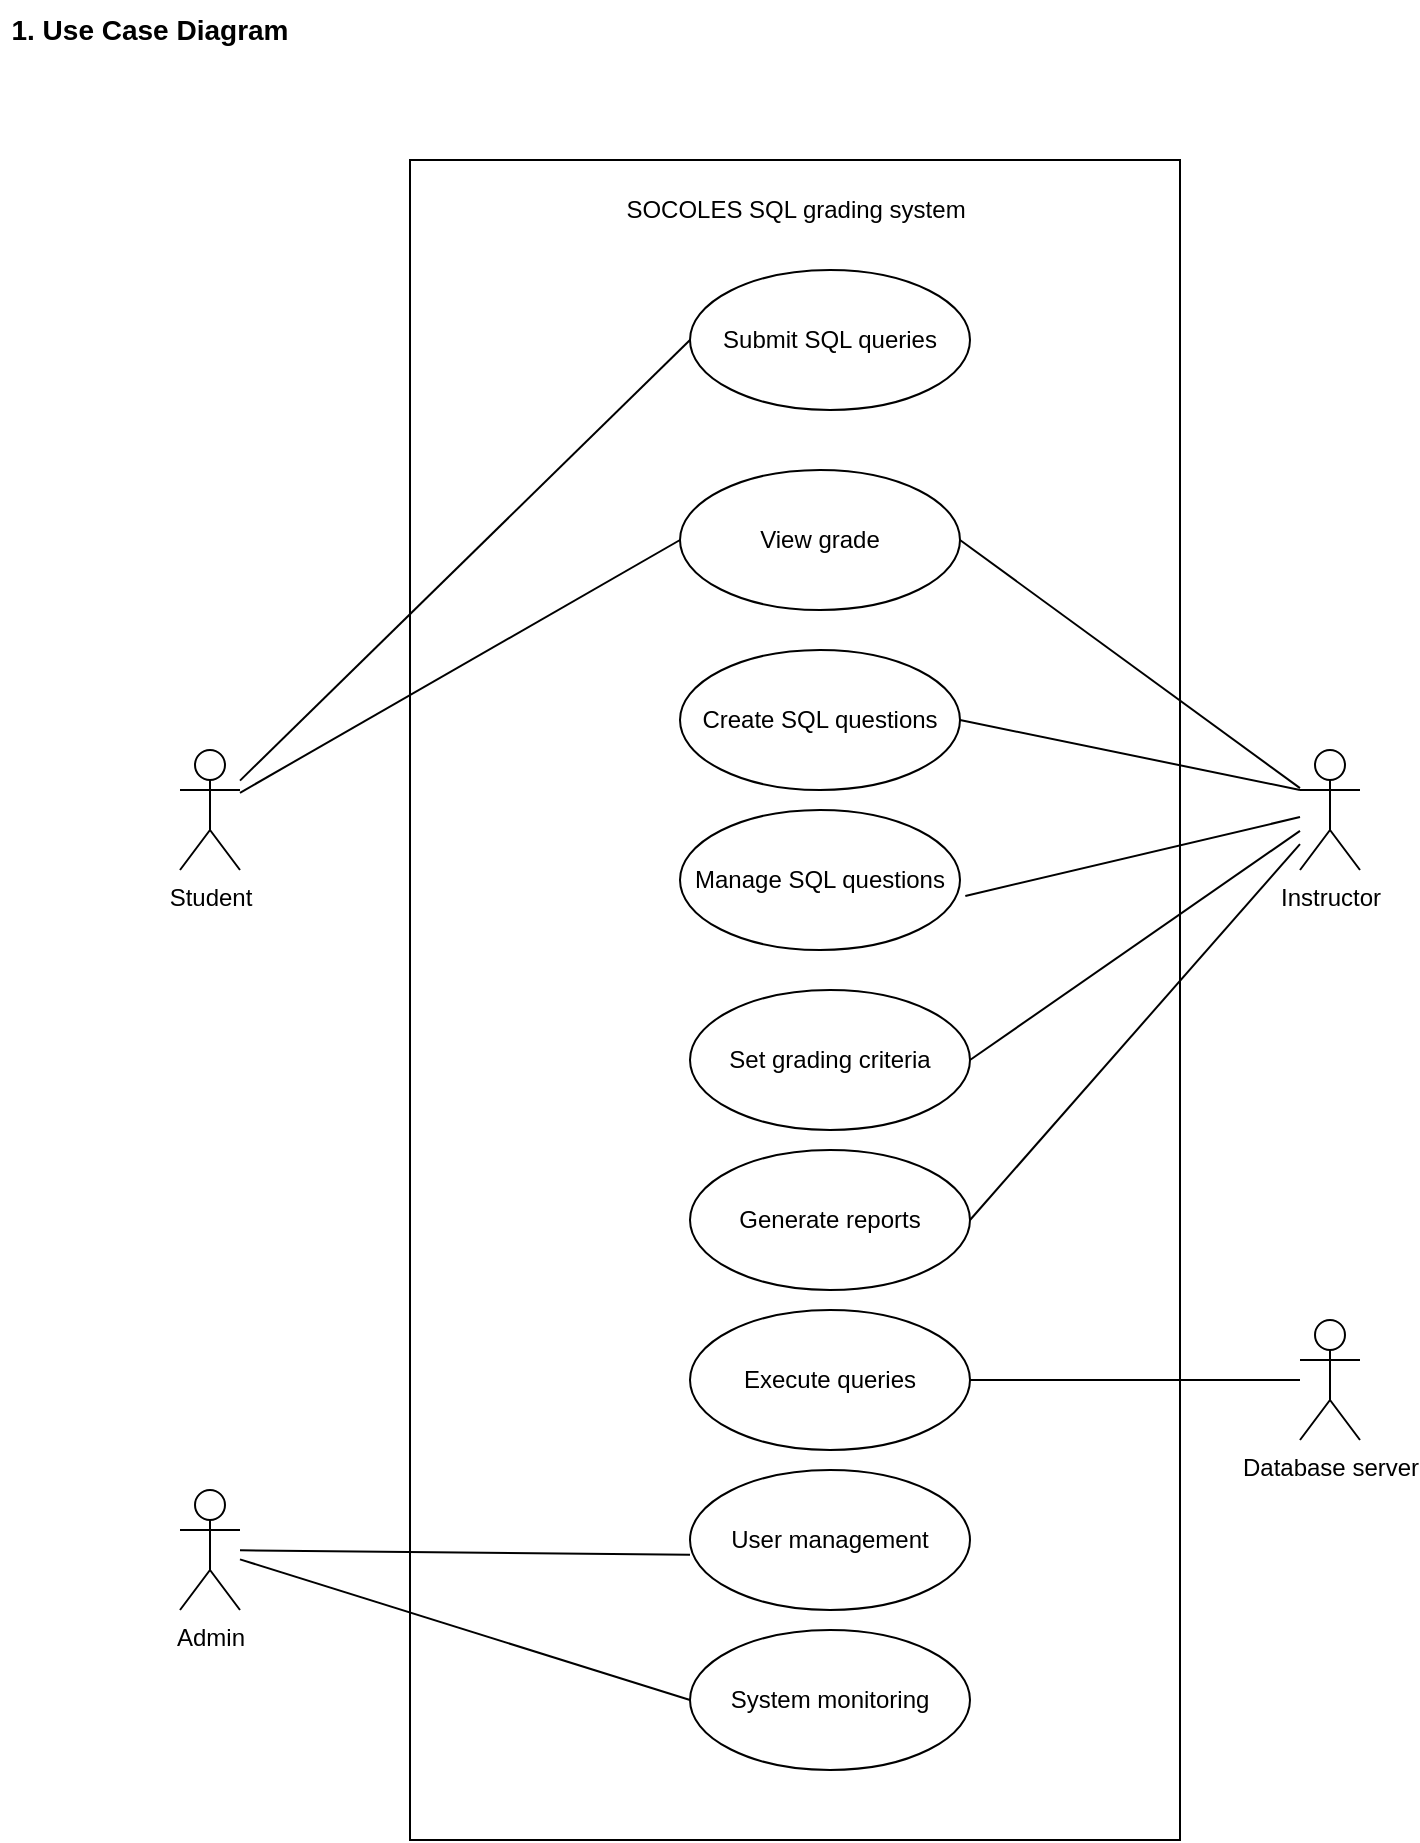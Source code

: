 <mxfile version="21.7.2" type="github" pages="3">
  <diagram name="Page-1" id="K5QFB6ODwyQS_MXKduE2">
    <mxGraphModel dx="2074" dy="1131" grid="1" gridSize="10" guides="1" tooltips="1" connect="1" arrows="1" fold="1" page="1" pageScale="1" pageWidth="850" pageHeight="1100" math="0" shadow="0">
      <root>
        <mxCell id="0" />
        <mxCell id="1" parent="0" />
        <mxCell id="gqPCX6u2wLN93OPSgh7Q-28" value="" style="rounded=0;whiteSpace=wrap;html=1;fillColor=none;" parent="1" vertex="1">
          <mxGeometry x="245" y="120" width="385" height="840" as="geometry" />
        </mxCell>
        <mxCell id="gqPCX6u2wLN93OPSgh7Q-1" value="Student" style="shape=umlActor;verticalLabelPosition=bottom;verticalAlign=top;html=1;" parent="1" vertex="1">
          <mxGeometry x="130" y="415" width="30" height="60" as="geometry" />
        </mxCell>
        <mxCell id="gqPCX6u2wLN93OPSgh7Q-2" value="Submit SQL queries" style="ellipse;whiteSpace=wrap;html=1;" parent="1" vertex="1">
          <mxGeometry x="385" y="175" width="140" height="70" as="geometry" />
        </mxCell>
        <mxCell id="gqPCX6u2wLN93OPSgh7Q-3" value="View grade" style="ellipse;whiteSpace=wrap;html=1;" parent="1" vertex="1">
          <mxGeometry x="380" y="275" width="140" height="70" as="geometry" />
        </mxCell>
        <mxCell id="gqPCX6u2wLN93OPSgh7Q-7" value="" style="endArrow=none;html=1;rounded=0;entryX=0;entryY=0.5;entryDx=0;entryDy=0;" parent="1" source="gqPCX6u2wLN93OPSgh7Q-1" target="gqPCX6u2wLN93OPSgh7Q-2" edge="1">
          <mxGeometry width="50" height="50" relative="1" as="geometry">
            <mxPoint x="260" y="465" as="sourcePoint" />
            <mxPoint x="310" y="415" as="targetPoint" />
          </mxGeometry>
        </mxCell>
        <mxCell id="gqPCX6u2wLN93OPSgh7Q-8" value="Instructor" style="shape=umlActor;verticalLabelPosition=bottom;verticalAlign=top;html=1;" parent="1" vertex="1">
          <mxGeometry x="690" y="415" width="30" height="60" as="geometry" />
        </mxCell>
        <mxCell id="gqPCX6u2wLN93OPSgh7Q-9" value="" style="endArrow=none;html=1;rounded=0;entryX=0;entryY=0.5;entryDx=0;entryDy=0;" parent="1" source="gqPCX6u2wLN93OPSgh7Q-1" target="gqPCX6u2wLN93OPSgh7Q-3" edge="1">
          <mxGeometry width="50" height="50" relative="1" as="geometry">
            <mxPoint x="220" y="605" as="sourcePoint" />
            <mxPoint x="270" y="555" as="targetPoint" />
          </mxGeometry>
        </mxCell>
        <mxCell id="gqPCX6u2wLN93OPSgh7Q-10" value="" style="endArrow=none;html=1;rounded=0;exitX=1;exitY=0.5;exitDx=0;exitDy=0;" parent="1" source="gqPCX6u2wLN93OPSgh7Q-3" target="gqPCX6u2wLN93OPSgh7Q-8" edge="1">
          <mxGeometry width="50" height="50" relative="1" as="geometry">
            <mxPoint x="570" y="605" as="sourcePoint" />
            <mxPoint x="620" y="555" as="targetPoint" />
          </mxGeometry>
        </mxCell>
        <mxCell id="gqPCX6u2wLN93OPSgh7Q-11" value="Create SQL questions" style="ellipse;whiteSpace=wrap;html=1;" parent="1" vertex="1">
          <mxGeometry x="380" y="365" width="140" height="70" as="geometry" />
        </mxCell>
        <mxCell id="gqPCX6u2wLN93OPSgh7Q-12" value="Admin" style="shape=umlActor;verticalLabelPosition=bottom;verticalAlign=top;html=1;" parent="1" vertex="1">
          <mxGeometry x="130" y="785" width="30" height="60" as="geometry" />
        </mxCell>
        <mxCell id="gqPCX6u2wLN93OPSgh7Q-13" value="Database server" style="shape=umlActor;verticalLabelPosition=bottom;verticalAlign=top;html=1;" parent="1" vertex="1">
          <mxGeometry x="690" y="700" width="30" height="60" as="geometry" />
        </mxCell>
        <mxCell id="gqPCX6u2wLN93OPSgh7Q-14" value="Manage SQL questions" style="ellipse;whiteSpace=wrap;html=1;" parent="1" vertex="1">
          <mxGeometry x="380" y="445" width="140" height="70" as="geometry" />
        </mxCell>
        <mxCell id="gqPCX6u2wLN93OPSgh7Q-15" value="Set grading criteria" style="ellipse;whiteSpace=wrap;html=1;" parent="1" vertex="1">
          <mxGeometry x="385" y="535" width="140" height="70" as="geometry" />
        </mxCell>
        <mxCell id="gqPCX6u2wLN93OPSgh7Q-16" value="User management" style="ellipse;whiteSpace=wrap;html=1;" parent="1" vertex="1">
          <mxGeometry x="385" y="775" width="140" height="70" as="geometry" />
        </mxCell>
        <mxCell id="gqPCX6u2wLN93OPSgh7Q-17" value="System monitoring" style="ellipse;whiteSpace=wrap;html=1;" parent="1" vertex="1">
          <mxGeometry x="385" y="855" width="140" height="70" as="geometry" />
        </mxCell>
        <mxCell id="gqPCX6u2wLN93OPSgh7Q-18" value="Execute queries" style="ellipse;whiteSpace=wrap;html=1;" parent="1" vertex="1">
          <mxGeometry x="385" y="695" width="140" height="70" as="geometry" />
        </mxCell>
        <mxCell id="gqPCX6u2wLN93OPSgh7Q-19" value="Generate reports" style="ellipse;whiteSpace=wrap;html=1;" parent="1" vertex="1">
          <mxGeometry x="385" y="615" width="140" height="70" as="geometry" />
        </mxCell>
        <mxCell id="gqPCX6u2wLN93OPSgh7Q-20" value="" style="endArrow=none;html=1;rounded=0;exitX=1;exitY=0.5;exitDx=0;exitDy=0;" parent="1" source="gqPCX6u2wLN93OPSgh7Q-19" target="gqPCX6u2wLN93OPSgh7Q-8" edge="1">
          <mxGeometry width="50" height="50" relative="1" as="geometry">
            <mxPoint x="260" y="485" as="sourcePoint" />
            <mxPoint x="670" y="495" as="targetPoint" />
          </mxGeometry>
        </mxCell>
        <mxCell id="gqPCX6u2wLN93OPSgh7Q-21" value="" style="endArrow=none;html=1;rounded=0;exitX=1;exitY=0.5;exitDx=0;exitDy=0;entryX=0;entryY=0.333;entryDx=0;entryDy=0;entryPerimeter=0;" parent="1" source="gqPCX6u2wLN93OPSgh7Q-11" target="gqPCX6u2wLN93OPSgh7Q-8" edge="1">
          <mxGeometry width="50" height="50" relative="1" as="geometry">
            <mxPoint x="260" y="485" as="sourcePoint" />
            <mxPoint x="310" y="435" as="targetPoint" />
          </mxGeometry>
        </mxCell>
        <mxCell id="gqPCX6u2wLN93OPSgh7Q-22" value="" style="endArrow=none;html=1;rounded=0;exitX=1.019;exitY=0.614;exitDx=0;exitDy=0;exitPerimeter=0;" parent="1" source="gqPCX6u2wLN93OPSgh7Q-14" target="gqPCX6u2wLN93OPSgh7Q-8" edge="1">
          <mxGeometry width="50" height="50" relative="1" as="geometry">
            <mxPoint x="260" y="485" as="sourcePoint" />
            <mxPoint x="310" y="435" as="targetPoint" />
          </mxGeometry>
        </mxCell>
        <mxCell id="gqPCX6u2wLN93OPSgh7Q-23" value="" style="endArrow=none;html=1;rounded=0;exitX=1;exitY=0.5;exitDx=0;exitDy=0;" parent="1" source="gqPCX6u2wLN93OPSgh7Q-15" target="gqPCX6u2wLN93OPSgh7Q-8" edge="1">
          <mxGeometry width="50" height="50" relative="1" as="geometry">
            <mxPoint x="260" y="485" as="sourcePoint" />
            <mxPoint x="310" y="435" as="targetPoint" />
          </mxGeometry>
        </mxCell>
        <mxCell id="gqPCX6u2wLN93OPSgh7Q-24" value="" style="endArrow=none;html=1;rounded=0;exitX=0;exitY=0.605;exitDx=0;exitDy=0;exitPerimeter=0;" parent="1" source="gqPCX6u2wLN93OPSgh7Q-16" target="gqPCX6u2wLN93OPSgh7Q-12" edge="1">
          <mxGeometry width="50" height="50" relative="1" as="geometry">
            <mxPoint x="260" y="485" as="sourcePoint" />
            <mxPoint x="310" y="435" as="targetPoint" />
          </mxGeometry>
        </mxCell>
        <mxCell id="gqPCX6u2wLN93OPSgh7Q-25" value="" style="endArrow=none;html=1;rounded=0;entryX=0;entryY=0.5;entryDx=0;entryDy=0;" parent="1" source="gqPCX6u2wLN93OPSgh7Q-12" target="gqPCX6u2wLN93OPSgh7Q-17" edge="1">
          <mxGeometry width="50" height="50" relative="1" as="geometry">
            <mxPoint x="260" y="485" as="sourcePoint" />
            <mxPoint x="310" y="435" as="targetPoint" />
          </mxGeometry>
        </mxCell>
        <mxCell id="gqPCX6u2wLN93OPSgh7Q-26" value="" style="endArrow=none;html=1;rounded=0;exitX=1;exitY=0.5;exitDx=0;exitDy=0;" parent="1" source="gqPCX6u2wLN93OPSgh7Q-18" target="gqPCX6u2wLN93OPSgh7Q-13" edge="1">
          <mxGeometry width="50" height="50" relative="1" as="geometry">
            <mxPoint x="260" y="485" as="sourcePoint" />
            <mxPoint x="310" y="435" as="targetPoint" />
          </mxGeometry>
        </mxCell>
        <mxCell id="gqPCX6u2wLN93OPSgh7Q-27" value="1. Use Case Diagram" style="text;html=1;strokeColor=none;fillColor=none;align=center;verticalAlign=middle;whiteSpace=wrap;rounded=0;fontStyle=1;fontSize=14;" parent="1" vertex="1">
          <mxGeometry x="40" y="40" width="150" height="30" as="geometry" />
        </mxCell>
        <mxCell id="gqPCX6u2wLN93OPSgh7Q-29" value="SOCOLES SQL grading system" style="text;html=1;strokeColor=none;fillColor=none;align=center;verticalAlign=middle;whiteSpace=wrap;rounded=0;" parent="1" vertex="1">
          <mxGeometry x="337.5" y="130" width="200" height="30" as="geometry" />
        </mxCell>
      </root>
    </mxGraphModel>
  </diagram>
  <diagram id="BKdiOdD2DADcuT4MDQrx" name="Page-2">
    <mxGraphModel dx="2074" dy="1131" grid="1" gridSize="10" guides="1" tooltips="1" connect="1" arrows="1" fold="1" page="1" pageScale="1" pageWidth="850" pageHeight="1100" math="0" shadow="0">
      <root>
        <mxCell id="0" />
        <mxCell id="1" parent="0" />
        <mxCell id="b7tDfNSS2hKUfxKLz1on-4" value="" style="edgeStyle=orthogonalEdgeStyle;rounded=0;orthogonalLoop=1;jettySize=auto;html=1;entryX=0.5;entryY=0;entryDx=0;entryDy=0;" parent="1" source="F1yX7iIxj7R-M2cOFu5L-1" target="b7tDfNSS2hKUfxKLz1on-38" edge="1">
          <mxGeometry relative="1" as="geometry">
            <mxPoint x="425" y="165" as="targetPoint" />
          </mxGeometry>
        </mxCell>
        <mxCell id="F1yX7iIxj7R-M2cOFu5L-1" value="" style="ellipse;html=1;shape=startState;fillColor=#000000;strokeColor=#ff0000;" parent="1" vertex="1">
          <mxGeometry x="255" y="60" width="30" height="30" as="geometry" />
        </mxCell>
        <mxCell id="b7tDfNSS2hKUfxKLz1on-1" value="2.1 Student Activity Diagram" style="text;html=1;strokeColor=none;fillColor=none;align=center;verticalAlign=middle;whiteSpace=wrap;rounded=0;fontStyle=1;fontSize=14;" parent="1" vertex="1">
          <mxGeometry x="40" y="40" width="220" height="30" as="geometry" />
        </mxCell>
        <mxCell id="b7tDfNSS2hKUfxKLz1on-41" value="" style="edgeStyle=orthogonalEdgeStyle;rounded=0;orthogonalLoop=1;jettySize=auto;html=1;" parent="1" source="b7tDfNSS2hKUfxKLz1on-38" target="b7tDfNSS2hKUfxKLz1on-40" edge="1">
          <mxGeometry relative="1" as="geometry" />
        </mxCell>
        <mxCell id="b7tDfNSS2hKUfxKLz1on-38" value="Student logs in" style="rounded=1;whiteSpace=wrap;html=1;arcSize=40;fontColor=#000000;fillColor=#ffffc0;strokeColor=#ff0000;" parent="1" vertex="1">
          <mxGeometry x="210" y="170" width="120" height="40" as="geometry" />
        </mxCell>
        <mxCell id="b7tDfNSS2hKUfxKLz1on-47" value="" style="edgeStyle=orthogonalEdgeStyle;rounded=0;orthogonalLoop=1;jettySize=auto;html=1;" parent="1" source="b7tDfNSS2hKUfxKLz1on-40" target="b7tDfNSS2hKUfxKLz1on-46" edge="1">
          <mxGeometry relative="1" as="geometry" />
        </mxCell>
        <mxCell id="b7tDfNSS2hKUfxKLz1on-40" value="View available SQL questions" style="whiteSpace=wrap;html=1;fillColor=#ffffc0;strokeColor=#ff0000;fontColor=#000000;rounded=1;arcSize=40;" parent="1" vertex="1">
          <mxGeometry x="210" y="280" width="120" height="60" as="geometry" />
        </mxCell>
        <mxCell id="b7tDfNSS2hKUfxKLz1on-49" value="" style="edgeStyle=orthogonalEdgeStyle;rounded=0;orthogonalLoop=1;jettySize=auto;html=1;" parent="1" source="b7tDfNSS2hKUfxKLz1on-46" target="b7tDfNSS2hKUfxKLz1on-48" edge="1">
          <mxGeometry relative="1" as="geometry" />
        </mxCell>
        <mxCell id="b7tDfNSS2hKUfxKLz1on-46" value="Select a question to work on" style="whiteSpace=wrap;html=1;fillColor=#ffffc0;strokeColor=#ff0000;fontColor=#000000;rounded=1;arcSize=40;" parent="1" vertex="1">
          <mxGeometry x="210" y="420" width="120" height="60" as="geometry" />
        </mxCell>
        <mxCell id="b7tDfNSS2hKUfxKLz1on-51" value="" style="edgeStyle=orthogonalEdgeStyle;rounded=0;orthogonalLoop=1;jettySize=auto;html=1;" parent="1" source="b7tDfNSS2hKUfxKLz1on-48" target="b7tDfNSS2hKUfxKLz1on-50" edge="1">
          <mxGeometry relative="1" as="geometry" />
        </mxCell>
        <mxCell id="b7tDfNSS2hKUfxKLz1on-56" value="No" style="edgeLabel;html=1;align=center;verticalAlign=middle;resizable=0;points=[];" parent="b7tDfNSS2hKUfxKLz1on-51" vertex="1" connectable="0">
          <mxGeometry x="-0.007" y="-1" relative="1" as="geometry">
            <mxPoint as="offset" />
          </mxGeometry>
        </mxCell>
        <mxCell id="b7tDfNSS2hKUfxKLz1on-58" style="edgeStyle=orthogonalEdgeStyle;rounded=0;orthogonalLoop=1;jettySize=auto;html=1;entryX=0;entryY=0.5;entryDx=0;entryDy=0;" parent="1" source="b7tDfNSS2hKUfxKLz1on-48" target="b7tDfNSS2hKUfxKLz1on-46" edge="1">
          <mxGeometry relative="1" as="geometry">
            <Array as="points">
              <mxPoint x="190" y="590" />
              <mxPoint x="190" y="450" />
            </Array>
          </mxGeometry>
        </mxCell>
        <mxCell id="b7tDfNSS2hKUfxKLz1on-59" value="Yes" style="edgeLabel;html=1;align=center;verticalAlign=middle;resizable=0;points=[];" parent="b7tDfNSS2hKUfxKLz1on-58" vertex="1" connectable="0">
          <mxGeometry x="-0.097" y="-1" relative="1" as="geometry">
            <mxPoint as="offset" />
          </mxGeometry>
        </mxCell>
        <mxCell id="b7tDfNSS2hKUfxKLz1on-48" value="More questions?" style="rhombus;whiteSpace=wrap;html=1;fillColor=#ffffc0;strokeColor=#ff0000;fontColor=#000000;rounded=1;arcSize=40;" parent="1" vertex="1">
          <mxGeometry x="230" y="550" width="80" height="80" as="geometry" />
        </mxCell>
        <mxCell id="b7tDfNSS2hKUfxKLz1on-53" value="" style="edgeStyle=orthogonalEdgeStyle;rounded=0;orthogonalLoop=1;jettySize=auto;html=1;" parent="1" source="b7tDfNSS2hKUfxKLz1on-50" target="b7tDfNSS2hKUfxKLz1on-52" edge="1">
          <mxGeometry relative="1" as="geometry" />
        </mxCell>
        <mxCell id="b7tDfNSS2hKUfxKLz1on-50" value="Submit queries for grading" style="whiteSpace=wrap;html=1;fillColor=#ffffc0;strokeColor=#ff0000;fontColor=#000000;rounded=1;arcSize=40;" parent="1" vertex="1">
          <mxGeometry x="210" y="720" width="120" height="60" as="geometry" />
        </mxCell>
        <mxCell id="b7tDfNSS2hKUfxKLz1on-55" value="" style="edgeStyle=orthogonalEdgeStyle;rounded=0;orthogonalLoop=1;jettySize=auto;html=1;" parent="1" source="b7tDfNSS2hKUfxKLz1on-52" target="b7tDfNSS2hKUfxKLz1on-54" edge="1">
          <mxGeometry relative="1" as="geometry" />
        </mxCell>
        <mxCell id="b7tDfNSS2hKUfxKLz1on-57" value="Grade and feedback" style="edgeLabel;html=1;align=center;verticalAlign=middle;resizable=0;points=[];" parent="b7tDfNSS2hKUfxKLz1on-55" vertex="1" connectable="0">
          <mxGeometry x="-0.208" y="-1" relative="1" as="geometry">
            <mxPoint as="offset" />
          </mxGeometry>
        </mxCell>
        <mxCell id="b7tDfNSS2hKUfxKLz1on-52" value="2.2 Grading&lt;br&gt;&amp;lt;To be expanded&amp;gt;" style="whiteSpace=wrap;html=1;fillColor=#ffffc0;strokeColor=#ff0000;fontColor=#000000;rounded=1;arcSize=40;gradientColor=none;dashed=1;dashPattern=1 4;" parent="1" vertex="1">
          <mxGeometry x="210" y="860" width="120" height="60" as="geometry" />
        </mxCell>
        <mxCell id="b7tDfNSS2hKUfxKLz1on-61" value="" style="edgeStyle=orthogonalEdgeStyle;rounded=0;orthogonalLoop=1;jettySize=auto;html=1;" parent="1" source="b7tDfNSS2hKUfxKLz1on-54" target="b7tDfNSS2hKUfxKLz1on-60" edge="1">
          <mxGeometry relative="1" as="geometry" />
        </mxCell>
        <mxCell id="b7tDfNSS2hKUfxKLz1on-54" value="Notify student of grading outcome" style="whiteSpace=wrap;html=1;fillColor=#ffffc0;strokeColor=#ff0000;fontColor=#000000;rounded=1;arcSize=40;" parent="1" vertex="1">
          <mxGeometry x="210" y="1000" width="120" height="60" as="geometry" />
        </mxCell>
        <mxCell id="b7tDfNSS2hKUfxKLz1on-63" value="" style="edgeStyle=orthogonalEdgeStyle;rounded=0;orthogonalLoop=1;jettySize=auto;html=1;" parent="1" source="b7tDfNSS2hKUfxKLz1on-60" target="b7tDfNSS2hKUfxKLz1on-62" edge="1">
          <mxGeometry relative="1" as="geometry" />
        </mxCell>
        <mxCell id="b7tDfNSS2hKUfxKLz1on-60" value="Review grade and feedback given" style="whiteSpace=wrap;html=1;fillColor=#ffffc0;strokeColor=#ff0000;fontColor=#000000;rounded=1;arcSize=40;" parent="1" vertex="1">
          <mxGeometry x="410" y="1000" width="120" height="60" as="geometry" />
        </mxCell>
        <mxCell id="b7tDfNSS2hKUfxKLz1on-65" value="" style="edgeStyle=orthogonalEdgeStyle;rounded=0;orthogonalLoop=1;jettySize=auto;html=1;" parent="1" source="b7tDfNSS2hKUfxKLz1on-62" target="b7tDfNSS2hKUfxKLz1on-64" edge="1">
          <mxGeometry relative="1" as="geometry" />
        </mxCell>
        <mxCell id="b7tDfNSS2hKUfxKLz1on-66" value="No" style="edgeLabel;html=1;align=center;verticalAlign=middle;resizable=0;points=[];" parent="b7tDfNSS2hKUfxKLz1on-65" vertex="1" connectable="0">
          <mxGeometry x="-0.059" relative="1" as="geometry">
            <mxPoint as="offset" />
          </mxGeometry>
        </mxCell>
        <mxCell id="b7tDfNSS2hKUfxKLz1on-71" value="" style="edgeStyle=orthogonalEdgeStyle;rounded=0;orthogonalLoop=1;jettySize=auto;html=1;" parent="1" source="b7tDfNSS2hKUfxKLz1on-62" target="b7tDfNSS2hKUfxKLz1on-70" edge="1">
          <mxGeometry relative="1" as="geometry" />
        </mxCell>
        <mxCell id="b7tDfNSS2hKUfxKLz1on-62" value="Satisfied" style="rhombus;whiteSpace=wrap;html=1;fillColor=#ffffc0;strokeColor=#ff0000;fontColor=#000000;rounded=1;arcSize=40;" parent="1" vertex="1">
          <mxGeometry x="430" y="850" width="80" height="80" as="geometry" />
        </mxCell>
        <mxCell id="b7tDfNSS2hKUfxKLz1on-68" value="" style="edgeStyle=orthogonalEdgeStyle;rounded=0;orthogonalLoop=1;jettySize=auto;html=1;" parent="1" source="b7tDfNSS2hKUfxKLz1on-64" target="b7tDfNSS2hKUfxKLz1on-67" edge="1">
          <mxGeometry relative="1" as="geometry" />
        </mxCell>
        <mxCell id="b7tDfNSS2hKUfxKLz1on-64" value="Write a complaint" style="whiteSpace=wrap;html=1;fillColor=#ffffc0;strokeColor=#ff0000;fontColor=#000000;rounded=1;arcSize=40;" parent="1" vertex="1">
          <mxGeometry x="410" y="700" width="120" height="60" as="geometry" />
        </mxCell>
        <mxCell id="b7tDfNSS2hKUfxKLz1on-69" style="edgeStyle=orthogonalEdgeStyle;rounded=0;orthogonalLoop=1;jettySize=auto;html=1;entryX=1;entryY=0.25;entryDx=0;entryDy=0;" parent="1" source="b7tDfNSS2hKUfxKLz1on-67" target="b7tDfNSS2hKUfxKLz1on-54" edge="1">
          <mxGeometry relative="1" as="geometry" />
        </mxCell>
        <mxCell id="b7tDfNSS2hKUfxKLz1on-67" value="2.3 Manual grading&lt;br&gt;&amp;lt;To be expanded&amp;gt;" style="whiteSpace=wrap;html=1;fillColor=#ffffc0;strokeColor=#ff0000;fontColor=#000000;rounded=1;arcSize=40;dashed=1;dashPattern=1 4;" parent="1" vertex="1">
          <mxGeometry x="410" y="560" width="120" height="60" as="geometry" />
        </mxCell>
        <mxCell id="b7tDfNSS2hKUfxKLz1on-73" value="" style="edgeStyle=orthogonalEdgeStyle;rounded=0;orthogonalLoop=1;jettySize=auto;html=1;" parent="1" source="b7tDfNSS2hKUfxKLz1on-70" target="b7tDfNSS2hKUfxKLz1on-72" edge="1">
          <mxGeometry relative="1" as="geometry" />
        </mxCell>
        <mxCell id="b7tDfNSS2hKUfxKLz1on-70" value="Review grading process" style="whiteSpace=wrap;html=1;fillColor=#ffffc0;strokeColor=#ff0000;fontColor=#000000;rounded=1;arcSize=40;" parent="1" vertex="1">
          <mxGeometry x="570" y="860" width="120" height="60" as="geometry" />
        </mxCell>
        <mxCell id="b7tDfNSS2hKUfxKLz1on-75" style="edgeStyle=orthogonalEdgeStyle;rounded=0;orthogonalLoop=1;jettySize=auto;html=1;entryX=0.5;entryY=1;entryDx=0;entryDy=0;" parent="1" source="b7tDfNSS2hKUfxKLz1on-72" target="b7tDfNSS2hKUfxKLz1on-74" edge="1">
          <mxGeometry relative="1" as="geometry" />
        </mxCell>
        <mxCell id="b7tDfNSS2hKUfxKLz1on-72" value="Save review" style="whiteSpace=wrap;html=1;fillColor=#ffffc0;strokeColor=#ff0000;fontColor=#000000;rounded=1;arcSize=40;" parent="1" vertex="1">
          <mxGeometry x="570" y="720" width="120" height="60" as="geometry" />
        </mxCell>
        <mxCell id="b7tDfNSS2hKUfxKLz1on-74" value="" style="ellipse;html=1;shape=endState;fillColor=#000000;strokeColor=#ff0000;" parent="1" vertex="1">
          <mxGeometry x="615" y="610" width="30" height="30" as="geometry" />
        </mxCell>
      </root>
    </mxGraphModel>
  </diagram>
  <diagram id="_tO7BsSuiXUsQgSbml2h" name="Page-3">
    <mxGraphModel dx="2924" dy="1131" grid="1" gridSize="10" guides="1" tooltips="1" connect="1" arrows="1" fold="1" page="1" pageScale="1" pageWidth="850" pageHeight="1100" math="0" shadow="0">
      <root>
        <mxCell id="0" />
        <mxCell id="1" parent="0" />
        <mxCell id="mMNM4x1QNN6nAB9LE4S2-1" value="2.1 Grading Activity Diagram&lt;br&gt;&lt;div style=&quot;text-align: left;&quot;&gt;&lt;span style=&quot;background-color: initial;&quot;&gt;Model queries&lt;/span&gt;&lt;/div&gt;" style="text;html=1;strokeColor=none;fillColor=none;align=center;verticalAlign=middle;whiteSpace=wrap;rounded=0;fontStyle=1;fontSize=14;" parent="1" vertex="1">
          <mxGeometry x="40" y="40" width="220" height="30" as="geometry" />
        </mxCell>
        <mxCell id="vMhbMT2B7K8jtau2T5D6-10" style="edgeStyle=orthogonalEdgeStyle;rounded=0;orthogonalLoop=1;jettySize=auto;html=1;entryX=0.5;entryY=0;entryDx=0;entryDy=0;" parent="1" source="vMhbMT2B7K8jtau2T5D6-1" target="vMhbMT2B7K8jtau2T5D6-8" edge="1">
          <mxGeometry relative="1" as="geometry" />
        </mxCell>
        <mxCell id="vMhbMT2B7K8jtau2T5D6-11" value="Model queries" style="edgeLabel;html=1;align=center;verticalAlign=middle;resizable=0;points=[];" parent="vMhbMT2B7K8jtau2T5D6-10" vertex="1" connectable="0">
          <mxGeometry x="0.417" y="-3" relative="1" as="geometry">
            <mxPoint as="offset" />
          </mxGeometry>
        </mxCell>
        <mxCell id="vMhbMT2B7K8jtau2T5D6-1" value="" style="ellipse;html=1;shape=startState;fillColor=#000000;strokeColor=#ff0000;" parent="1" vertex="1">
          <mxGeometry x="70" y="90" width="30" height="30" as="geometry" />
        </mxCell>
        <mxCell id="vMhbMT2B7K8jtau2T5D6-2" value="" style="edgeStyle=orthogonalEdgeStyle;html=1;verticalAlign=bottom;endArrow=open;endSize=8;strokeColor=#ff0000;rounded=0;" parent="1" source="vMhbMT2B7K8jtau2T5D6-1" target="vMhbMT2B7K8jtau2T5D6-7" edge="1">
          <mxGeometry relative="1" as="geometry">
            <mxPoint x="85" y="180" as="targetPoint" />
            <Array as="points">
              <mxPoint x="80" y="1260" />
            </Array>
          </mxGeometry>
        </mxCell>
        <mxCell id="vMhbMT2B7K8jtau2T5D6-3" value="Student queries" style="edgeLabel;html=1;align=center;verticalAlign=middle;resizable=0;points=[];" parent="vMhbMT2B7K8jtau2T5D6-2" vertex="1" connectable="0">
          <mxGeometry x="-0.306" relative="1" as="geometry">
            <mxPoint as="offset" />
          </mxGeometry>
        </mxCell>
        <mxCell id="dd6czuQb73cUSp7vRstK-112" value="Student queries" style="edgeLabel;html=1;align=center;verticalAlign=middle;resizable=0;points=[];" vertex="1" connectable="0" parent="vMhbMT2B7K8jtau2T5D6-2">
          <mxGeometry x="0.824" y="-2" relative="1" as="geometry">
            <mxPoint as="offset" />
          </mxGeometry>
        </mxCell>
        <mxCell id="Pt6GJYVAmNEWMyFD2yqu-23" value="" style="edgeStyle=orthogonalEdgeStyle;rounded=0;orthogonalLoop=1;jettySize=auto;html=1;" parent="1" source="vMhbMT2B7K8jtau2T5D6-7" target="Pt6GJYVAmNEWMyFD2yqu-22" edge="1">
          <mxGeometry relative="1" as="geometry" />
        </mxCell>
        <mxCell id="vMhbMT2B7K8jtau2T5D6-7" value="Wait for all queries" style="rounded=1;whiteSpace=wrap;html=1;arcSize=40;fontColor=#000000;fillColor=#ffffc0;strokeColor=#ff0000;" parent="1" vertex="1">
          <mxGeometry x="350" y="1240" width="120" height="40" as="geometry" />
        </mxCell>
        <mxCell id="Pt6GJYVAmNEWMyFD2yqu-3" value="" style="edgeStyle=orthogonalEdgeStyle;rounded=0;orthogonalLoop=1;jettySize=auto;html=1;" parent="1" source="vMhbMT2B7K8jtau2T5D6-8" target="Pt6GJYVAmNEWMyFD2yqu-2" edge="1">
          <mxGeometry relative="1" as="geometry" />
        </mxCell>
        <mxCell id="vMhbMT2B7K8jtau2T5D6-8" value="Wait for queries" style="rounded=1;whiteSpace=wrap;html=1;arcSize=40;fontColor=#000000;fillColor=#ffffc0;strokeColor=#ff0000;" parent="1" vertex="1">
          <mxGeometry x="425" y="168.5" width="120" height="40" as="geometry" />
        </mxCell>
        <mxCell id="Pt6GJYVAmNEWMyFD2yqu-5" value="" style="edgeStyle=orthogonalEdgeStyle;rounded=0;orthogonalLoop=1;jettySize=auto;html=1;" parent="1" source="Pt6GJYVAmNEWMyFD2yqu-2" target="Pt6GJYVAmNEWMyFD2yqu-4" edge="1">
          <mxGeometry relative="1" as="geometry" />
        </mxCell>
        <mxCell id="Pt6GJYVAmNEWMyFD2yqu-6" value="Yes" style="edgeLabel;html=1;align=center;verticalAlign=middle;resizable=0;points=[];" parent="Pt6GJYVAmNEWMyFD2yqu-5" vertex="1" connectable="0">
          <mxGeometry x="-0.156" y="1" relative="1" as="geometry">
            <mxPoint as="offset" />
          </mxGeometry>
        </mxCell>
        <mxCell id="dd6czuQb73cUSp7vRstK-101" style="edgeStyle=orthogonalEdgeStyle;rounded=0;orthogonalLoop=1;jettySize=auto;html=1;entryX=0.925;entryY=0.481;entryDx=0;entryDy=0;entryPerimeter=0;" edge="1" parent="1" source="Pt6GJYVAmNEWMyFD2yqu-2" target="Pt6GJYVAmNEWMyFD2yqu-71">
          <mxGeometry relative="1" as="geometry" />
        </mxCell>
        <mxCell id="dd6czuQb73cUSp7vRstK-102" value="No" style="edgeLabel;html=1;align=center;verticalAlign=middle;resizable=0;points=[];" vertex="1" connectable="0" parent="dd6czuQb73cUSp7vRstK-101">
          <mxGeometry x="-0.534" y="-1" relative="1" as="geometry">
            <mxPoint as="offset" />
          </mxGeometry>
        </mxCell>
        <mxCell id="Pt6GJYVAmNEWMyFD2yqu-2" value="Is there another query?" style="rhombus;whiteSpace=wrap;html=1;fillColor=#ffffc0;strokeColor=#ff0000;fontColor=#000000;rounded=1;arcSize=40;" parent="1" vertex="1">
          <mxGeometry x="445" y="240" width="80" height="80" as="geometry" />
        </mxCell>
        <mxCell id="Pt6GJYVAmNEWMyFD2yqu-8" value="" style="edgeStyle=orthogonalEdgeStyle;rounded=0;orthogonalLoop=1;jettySize=auto;html=1;" parent="1" source="Pt6GJYVAmNEWMyFD2yqu-4" target="Pt6GJYVAmNEWMyFD2yqu-7" edge="1">
          <mxGeometry relative="1" as="geometry" />
        </mxCell>
        <mxCell id="Pt6GJYVAmNEWMyFD2yqu-4" value="Fetch query&amp;nbsp;" style="whiteSpace=wrap;html=1;fillColor=#ffffc0;strokeColor=#ff0000;fontColor=#000000;rounded=1;arcSize=40;" parent="1" vertex="1">
          <mxGeometry x="425" y="370" width="120" height="60" as="geometry" />
        </mxCell>
        <mxCell id="Pt6GJYVAmNEWMyFD2yqu-10" value="" style="edgeStyle=orthogonalEdgeStyle;rounded=0;orthogonalLoop=1;jettySize=auto;html=1;" parent="1" source="Pt6GJYVAmNEWMyFD2yqu-7" target="Pt6GJYVAmNEWMyFD2yqu-9" edge="1">
          <mxGeometry relative="1" as="geometry" />
        </mxCell>
        <mxCell id="Pt6GJYVAmNEWMyFD2yqu-13" value="No" style="edgeLabel;html=1;align=center;verticalAlign=middle;resizable=0;points=[];" parent="Pt6GJYVAmNEWMyFD2yqu-10" vertex="1" connectable="0">
          <mxGeometry x="-0.067" y="-2" relative="1" as="geometry">
            <mxPoint as="offset" />
          </mxGeometry>
        </mxCell>
        <mxCell id="Pt6GJYVAmNEWMyFD2yqu-15" value="" style="edgeStyle=orthogonalEdgeStyle;rounded=0;orthogonalLoop=1;jettySize=auto;html=1;" parent="1" source="Pt6GJYVAmNEWMyFD2yqu-7" target="Pt6GJYVAmNEWMyFD2yqu-14" edge="1">
          <mxGeometry relative="1" as="geometry">
            <Array as="points">
              <mxPoint x="485" y="648.5" />
              <mxPoint x="350" y="648.5" />
            </Array>
          </mxGeometry>
        </mxCell>
        <mxCell id="Pt6GJYVAmNEWMyFD2yqu-17" value="" style="edgeStyle=orthogonalEdgeStyle;rounded=0;orthogonalLoop=1;jettySize=auto;html=1;" parent="1" source="Pt6GJYVAmNEWMyFD2yqu-7" target="Pt6GJYVAmNEWMyFD2yqu-16" edge="1">
          <mxGeometry relative="1" as="geometry" />
        </mxCell>
        <mxCell id="Pt6GJYVAmNEWMyFD2yqu-18" value="" style="edgeStyle=orthogonalEdgeStyle;rounded=0;orthogonalLoop=1;jettySize=auto;html=1;" parent="1" source="Pt6GJYVAmNEWMyFD2yqu-7" target="Pt6GJYVAmNEWMyFD2yqu-16" edge="1">
          <mxGeometry relative="1" as="geometry" />
        </mxCell>
        <mxCell id="dd6czuQb73cUSp7vRstK-36" style="edgeStyle=orthogonalEdgeStyle;rounded=0;orthogonalLoop=1;jettySize=auto;html=1;" edge="1" parent="1" source="Pt6GJYVAmNEWMyFD2yqu-7" target="dd6czuQb73cUSp7vRstK-34">
          <mxGeometry relative="1" as="geometry">
            <Array as="points">
              <mxPoint x="485" y="650" />
              <mxPoint x="205" y="650" />
            </Array>
          </mxGeometry>
        </mxCell>
        <mxCell id="dd6czuQb73cUSp7vRstK-103" style="edgeStyle=orthogonalEdgeStyle;rounded=0;orthogonalLoop=1;jettySize=auto;html=1;" edge="1" parent="1" source="Pt6GJYVAmNEWMyFD2yqu-7" target="Pt6GJYVAmNEWMyFD2yqu-19">
          <mxGeometry relative="1" as="geometry">
            <Array as="points">
              <mxPoint x="575" y="650" />
              <mxPoint x="690" y="650" />
            </Array>
          </mxGeometry>
        </mxCell>
        <mxCell id="dd6czuQb73cUSp7vRstK-104" value="Yes" style="edgeLabel;html=1;align=center;verticalAlign=middle;resizable=0;points=[];" vertex="1" connectable="0" parent="dd6czuQb73cUSp7vRstK-103">
          <mxGeometry x="-0.865" y="1" relative="1" as="geometry">
            <mxPoint as="offset" />
          </mxGeometry>
        </mxCell>
        <mxCell id="Pt6GJYVAmNEWMyFD2yqu-7" value="Is it parseable?" style="rhombus;whiteSpace=wrap;html=1;fillColor=#ffffc0;strokeColor=#ff0000;fontColor=#000000;rounded=1;arcSize=40;" parent="1" vertex="1">
          <mxGeometry x="535" y="538.5" width="80" height="80" as="geometry" />
        </mxCell>
        <mxCell id="Pt6GJYVAmNEWMyFD2yqu-12" value="" style="edgeStyle=orthogonalEdgeStyle;rounded=0;orthogonalLoop=1;jettySize=auto;html=1;" parent="1" source="Pt6GJYVAmNEWMyFD2yqu-9" target="Pt6GJYVAmNEWMyFD2yqu-11" edge="1">
          <mxGeometry relative="1" as="geometry" />
        </mxCell>
        <mxCell id="Pt6GJYVAmNEWMyFD2yqu-9" value="Delete query" style="whiteSpace=wrap;html=1;fillColor=#ffffc0;strokeColor=#ff0000;fontColor=#000000;rounded=1;arcSize=40;" parent="1" vertex="1">
          <mxGeometry x="300" y="570" width="120" height="60" as="geometry" />
        </mxCell>
        <mxCell id="Pt6GJYVAmNEWMyFD2yqu-11" value="Alert instructor" style="whiteSpace=wrap;html=1;fillColor=#ffffc0;strokeColor=#ff0000;fontColor=#000000;rounded=1;arcSize=40;" parent="1" vertex="1">
          <mxGeometry x="145" y="570" width="120" height="60" as="geometry" />
        </mxCell>
        <mxCell id="Pt6GJYVAmNEWMyFD2yqu-59" style="edgeStyle=orthogonalEdgeStyle;rounded=0;orthogonalLoop=1;jettySize=auto;html=1;" parent="1" source="Pt6GJYVAmNEWMyFD2yqu-14" target="Pt6GJYVAmNEWMyFD2yqu-58" edge="1">
          <mxGeometry relative="1" as="geometry" />
        </mxCell>
        <mxCell id="Pt6GJYVAmNEWMyFD2yqu-14" value="Create AST" style="whiteSpace=wrap;html=1;fillColor=#ffffc0;strokeColor=#ff0000;fontColor=#000000;rounded=1;arcSize=40;" parent="1" vertex="1">
          <mxGeometry x="360" y="718.5" width="120" height="60" as="geometry" />
        </mxCell>
        <mxCell id="Pt6GJYVAmNEWMyFD2yqu-62" style="edgeStyle=orthogonalEdgeStyle;rounded=0;orthogonalLoop=1;jettySize=auto;html=1;" parent="1" source="Pt6GJYVAmNEWMyFD2yqu-16" target="Pt6GJYVAmNEWMyFD2yqu-60" edge="1">
          <mxGeometry relative="1" as="geometry" />
        </mxCell>
        <mxCell id="Pt6GJYVAmNEWMyFD2yqu-16" value="Fingerprint" style="whiteSpace=wrap;html=1;fillColor=#ffffc0;strokeColor=#ff0000;fontColor=#000000;rounded=1;arcSize=40;" parent="1" vertex="1">
          <mxGeometry x="495" y="718.5" width="120" height="60" as="geometry" />
        </mxCell>
        <mxCell id="Pt6GJYVAmNEWMyFD2yqu-63" style="edgeStyle=orthogonalEdgeStyle;rounded=0;orthogonalLoop=1;jettySize=auto;html=1;" parent="1" source="Pt6GJYVAmNEWMyFD2yqu-19" target="Pt6GJYVAmNEWMyFD2yqu-61" edge="1">
          <mxGeometry relative="1" as="geometry" />
        </mxCell>
        <mxCell id="Pt6GJYVAmNEWMyFD2yqu-19" value="Execute" style="whiteSpace=wrap;html=1;fillColor=#ffffc0;strokeColor=#ff0000;fontColor=#000000;rounded=1;arcSize=40;" parent="1" vertex="1">
          <mxGeometry x="630" y="718.5" width="120" height="60" as="geometry" />
        </mxCell>
        <mxCell id="Pt6GJYVAmNEWMyFD2yqu-25" value="" style="edgeStyle=orthogonalEdgeStyle;rounded=0;orthogonalLoop=1;jettySize=auto;html=1;" parent="1" source="Pt6GJYVAmNEWMyFD2yqu-22" target="Pt6GJYVAmNEWMyFD2yqu-24" edge="1">
          <mxGeometry relative="1" as="geometry" />
        </mxCell>
        <mxCell id="Pt6GJYVAmNEWMyFD2yqu-108" value="Yes" style="edgeLabel;html=1;align=center;verticalAlign=middle;resizable=0;points=[];" parent="Pt6GJYVAmNEWMyFD2yqu-25" vertex="1" connectable="0">
          <mxGeometry x="-0.133" y="-1" relative="1" as="geometry">
            <mxPoint as="offset" />
          </mxGeometry>
        </mxCell>
        <mxCell id="dd6czuQb73cUSp7vRstK-10" value="" style="edgeStyle=orthogonalEdgeStyle;rounded=0;orthogonalLoop=1;jettySize=auto;html=1;entryX=0;entryY=0.5;entryDx=0;entryDy=0;" edge="1" parent="1" source="Pt6GJYVAmNEWMyFD2yqu-22" target="Pt6GJYVAmNEWMyFD2yqu-109">
          <mxGeometry relative="1" as="geometry">
            <Array as="points">
              <mxPoint x="40" y="1360" />
              <mxPoint x="40" y="2334" />
            </Array>
          </mxGeometry>
        </mxCell>
        <mxCell id="dd6czuQb73cUSp7vRstK-12" style="edgeStyle=orthogonalEdgeStyle;rounded=0;orthogonalLoop=1;jettySize=auto;html=1;entryX=1;entryY=0.5;entryDx=0;entryDy=0;" edge="1" parent="1" source="Pt6GJYVAmNEWMyFD2yqu-22" target="dd6czuQb73cUSp7vRstK-11">
          <mxGeometry relative="1" as="geometry" />
        </mxCell>
        <mxCell id="dd6czuQb73cUSp7vRstK-17" style="edgeStyle=orthogonalEdgeStyle;rounded=0;orthogonalLoop=1;jettySize=auto;html=1;entryX=1;entryY=0.5;entryDx=0;entryDy=0;" edge="1" parent="1" source="Pt6GJYVAmNEWMyFD2yqu-22" target="dd6czuQb73cUSp7vRstK-15">
          <mxGeometry relative="1" as="geometry" />
        </mxCell>
        <mxCell id="dd6czuQb73cUSp7vRstK-92" value="No" style="edgeLabel;html=1;align=center;verticalAlign=middle;resizable=0;points=[];" vertex="1" connectable="0" parent="dd6czuQb73cUSp7vRstK-17">
          <mxGeometry x="-0.811" y="2" relative="1" as="geometry">
            <mxPoint as="offset" />
          </mxGeometry>
        </mxCell>
        <mxCell id="Pt6GJYVAmNEWMyFD2yqu-22" value="Is there another query?" style="rhombus;whiteSpace=wrap;html=1;fillColor=#ffffc0;strokeColor=#ff0000;fontColor=#000000;rounded=1;arcSize=40;" parent="1" vertex="1">
          <mxGeometry x="370" y="1320" width="80" height="80" as="geometry" />
        </mxCell>
        <mxCell id="Pt6GJYVAmNEWMyFD2yqu-28" value="" style="edgeStyle=orthogonalEdgeStyle;rounded=0;orthogonalLoop=1;jettySize=auto;html=1;" parent="1" source="Pt6GJYVAmNEWMyFD2yqu-24" target="Pt6GJYVAmNEWMyFD2yqu-27" edge="1">
          <mxGeometry relative="1" as="geometry" />
        </mxCell>
        <mxCell id="Pt6GJYVAmNEWMyFD2yqu-24" value="Fetch query" style="whiteSpace=wrap;html=1;fillColor=#ffffc0;strokeColor=#ff0000;fontColor=#000000;rounded=1;arcSize=40;" parent="1" vertex="1">
          <mxGeometry x="350" y="1440" width="120" height="60" as="geometry" />
        </mxCell>
        <mxCell id="Pt6GJYVAmNEWMyFD2yqu-30" value="" style="edgeStyle=orthogonalEdgeStyle;rounded=0;orthogonalLoop=1;jettySize=auto;html=1;" parent="1" source="Pt6GJYVAmNEWMyFD2yqu-27" target="Pt6GJYVAmNEWMyFD2yqu-29" edge="1">
          <mxGeometry relative="1" as="geometry" />
        </mxCell>
        <mxCell id="Pt6GJYVAmNEWMyFD2yqu-31" value="" style="edgeStyle=orthogonalEdgeStyle;rounded=0;orthogonalLoop=1;jettySize=auto;html=1;" parent="1" source="Pt6GJYVAmNEWMyFD2yqu-27" target="Pt6GJYVAmNEWMyFD2yqu-29" edge="1">
          <mxGeometry relative="1" as="geometry" />
        </mxCell>
        <mxCell id="Pt6GJYVAmNEWMyFD2yqu-33" value="" style="edgeStyle=orthogonalEdgeStyle;rounded=0;orthogonalLoop=1;jettySize=auto;html=1;" parent="1" source="Pt6GJYVAmNEWMyFD2yqu-27" target="Pt6GJYVAmNEWMyFD2yqu-32" edge="1">
          <mxGeometry relative="1" as="geometry">
            <Array as="points">
              <mxPoint x="410" y="1765" />
            </Array>
          </mxGeometry>
        </mxCell>
        <mxCell id="Pt6GJYVAmNEWMyFD2yqu-35" value="" style="edgeStyle=orthogonalEdgeStyle;rounded=0;orthogonalLoop=1;jettySize=auto;html=1;" parent="1" source="Pt6GJYVAmNEWMyFD2yqu-27" target="Pt6GJYVAmNEWMyFD2yqu-34" edge="1">
          <mxGeometry relative="1" as="geometry">
            <Array as="points">
              <mxPoint x="410" y="1765" />
              <mxPoint x="270" y="1765" />
            </Array>
          </mxGeometry>
        </mxCell>
        <mxCell id="Pt6GJYVAmNEWMyFD2yqu-36" value="Yes" style="edgeLabel;html=1;align=center;verticalAlign=middle;resizable=0;points=[];" parent="Pt6GJYVAmNEWMyFD2yqu-35" vertex="1" connectable="0">
          <mxGeometry x="-0.779" y="2" relative="1" as="geometry">
            <mxPoint as="offset" />
          </mxGeometry>
        </mxCell>
        <mxCell id="Pt6GJYVAmNEWMyFD2yqu-41" value="" style="edgeStyle=orthogonalEdgeStyle;rounded=0;orthogonalLoop=1;jettySize=auto;html=1;" parent="1" source="Pt6GJYVAmNEWMyFD2yqu-27" target="Pt6GJYVAmNEWMyFD2yqu-40" edge="1">
          <mxGeometry relative="1" as="geometry" />
        </mxCell>
        <mxCell id="Pt6GJYVAmNEWMyFD2yqu-105" value="No" style="edgeLabel;html=1;align=center;verticalAlign=middle;resizable=0;points=[];" parent="Pt6GJYVAmNEWMyFD2yqu-41" vertex="1" connectable="0">
          <mxGeometry x="-0.233" relative="1" as="geometry">
            <mxPoint as="offset" />
          </mxGeometry>
        </mxCell>
        <mxCell id="dd6czuQb73cUSp7vRstK-30" style="edgeStyle=orthogonalEdgeStyle;rounded=0;orthogonalLoop=1;jettySize=auto;html=1;" edge="1" parent="1" source="Pt6GJYVAmNEWMyFD2yqu-27" target="dd6czuQb73cUSp7vRstK-29">
          <mxGeometry relative="1" as="geometry">
            <Array as="points">
              <mxPoint x="410" y="1765" />
              <mxPoint x="135" y="1765" />
            </Array>
          </mxGeometry>
        </mxCell>
        <mxCell id="Pt6GJYVAmNEWMyFD2yqu-27" value="Is it parseable?" style="rhombus;whiteSpace=wrap;html=1;fillColor=#ffffc0;strokeColor=#ff0000;fontColor=#000000;rounded=1;arcSize=40;" parent="1" vertex="1">
          <mxGeometry x="370" y="1568" width="80" height="80" as="geometry" />
        </mxCell>
        <mxCell id="Pt6GJYVAmNEWMyFD2yqu-98" style="edgeStyle=orthogonalEdgeStyle;rounded=0;orthogonalLoop=1;jettySize=auto;html=1;" parent="1" source="Pt6GJYVAmNEWMyFD2yqu-29" target="Pt6GJYVAmNEWMyFD2yqu-94" edge="1">
          <mxGeometry relative="1" as="geometry" />
        </mxCell>
        <mxCell id="Pt6GJYVAmNEWMyFD2yqu-29" value="Create AST" style="whiteSpace=wrap;html=1;fillColor=#ffffc0;strokeColor=#ff0000;fontColor=#000000;rounded=1;arcSize=40;" parent="1" vertex="1">
          <mxGeometry x="350" y="1819" width="120" height="60" as="geometry" />
        </mxCell>
        <mxCell id="Pt6GJYVAmNEWMyFD2yqu-97" style="edgeStyle=orthogonalEdgeStyle;rounded=0;orthogonalLoop=1;jettySize=auto;html=1;" parent="1" source="Pt6GJYVAmNEWMyFD2yqu-32" target="Pt6GJYVAmNEWMyFD2yqu-96" edge="1">
          <mxGeometry relative="1" as="geometry" />
        </mxCell>
        <mxCell id="Pt6GJYVAmNEWMyFD2yqu-32" value="Execute" style="whiteSpace=wrap;html=1;fillColor=#ffffc0;strokeColor=#ff0000;fontColor=#000000;rounded=1;arcSize=40;" parent="1" vertex="1">
          <mxGeometry x="480" y="1819" width="120" height="60" as="geometry" />
        </mxCell>
        <mxCell id="Pt6GJYVAmNEWMyFD2yqu-99" style="edgeStyle=orthogonalEdgeStyle;rounded=0;orthogonalLoop=1;jettySize=auto;html=1;" parent="1" source="Pt6GJYVAmNEWMyFD2yqu-34" target="Pt6GJYVAmNEWMyFD2yqu-95" edge="1">
          <mxGeometry relative="1" as="geometry" />
        </mxCell>
        <mxCell id="Pt6GJYVAmNEWMyFD2yqu-34" value="Fingerprint" style="whiteSpace=wrap;html=1;fillColor=#ffffc0;strokeColor=#ff0000;fontColor=#000000;rounded=1;arcSize=40;" parent="1" vertex="1">
          <mxGeometry x="210" y="1819" width="120" height="60" as="geometry" />
        </mxCell>
        <mxCell id="Pt6GJYVAmNEWMyFD2yqu-107" style="edgeStyle=orthogonalEdgeStyle;rounded=0;orthogonalLoop=1;jettySize=auto;html=1;entryX=0.5;entryY=1;entryDx=0;entryDy=0;" parent="1" source="Pt6GJYVAmNEWMyFD2yqu-40" target="Pt6GJYVAmNEWMyFD2yqu-106" edge="1">
          <mxGeometry relative="1" as="geometry" />
        </mxCell>
        <mxCell id="Pt6GJYVAmNEWMyFD2yqu-40" value="Mark unparseable" style="whiteSpace=wrap;html=1;fillColor=#ffffc0;strokeColor=#ff0000;fontColor=#000000;rounded=1;arcSize=40;" parent="1" vertex="1">
          <mxGeometry x="190" y="1578" width="120" height="60" as="geometry" />
        </mxCell>
        <mxCell id="Pt6GJYVAmNEWMyFD2yqu-123" style="edgeStyle=orthogonalEdgeStyle;rounded=0;orthogonalLoop=1;jettySize=auto;html=1;entryX=0.5;entryY=0;entryDx=0;entryDy=0;" parent="1" source="Pt6GJYVAmNEWMyFD2yqu-42" target="Pt6GJYVAmNEWMyFD2yqu-45" edge="1">
          <mxGeometry relative="1" as="geometry" />
        </mxCell>
        <mxCell id="dd6czuQb73cUSp7vRstK-1" value="Yes" style="edgeLabel;html=1;align=center;verticalAlign=middle;resizable=0;points=[];" vertex="1" connectable="0" parent="Pt6GJYVAmNEWMyFD2yqu-123">
          <mxGeometry x="-0.267" y="1" relative="1" as="geometry">
            <mxPoint as="offset" />
          </mxGeometry>
        </mxCell>
        <mxCell id="dd6czuQb73cUSp7vRstK-5" value="" style="edgeStyle=orthogonalEdgeStyle;rounded=0;orthogonalLoop=1;jettySize=auto;html=1;" edge="1" parent="1" source="Pt6GJYVAmNEWMyFD2yqu-42" target="dd6czuQb73cUSp7vRstK-4">
          <mxGeometry relative="1" as="geometry" />
        </mxCell>
        <mxCell id="dd6czuQb73cUSp7vRstK-6" value="No" style="edgeLabel;html=1;align=center;verticalAlign=middle;resizable=0;points=[];" vertex="1" connectable="0" parent="dd6czuQb73cUSp7vRstK-5">
          <mxGeometry x="0.233" relative="1" as="geometry">
            <mxPoint as="offset" />
          </mxGeometry>
        </mxCell>
        <mxCell id="Pt6GJYVAmNEWMyFD2yqu-42" value="one of parseable&lt;br&gt;queries?" style="rhombus;whiteSpace=wrap;html=1;fillColor=#ffffc0;strokeColor=#ff0000;fontColor=#000000;rounded=1;arcSize=40;" parent="1" vertex="1">
          <mxGeometry x="260" y="2399" width="80" height="80" as="geometry" />
        </mxCell>
        <mxCell id="Pt6GJYVAmNEWMyFD2yqu-50" value="" style="edgeStyle=orthogonalEdgeStyle;rounded=0;orthogonalLoop=1;jettySize=auto;html=1;" parent="1" source="Pt6GJYVAmNEWMyFD2yqu-45" target="Pt6GJYVAmNEWMyFD2yqu-49" edge="1">
          <mxGeometry relative="1" as="geometry">
            <Array as="points">
              <mxPoint x="340" y="2629" />
              <mxPoint x="340" y="2629" />
            </Array>
          </mxGeometry>
        </mxCell>
        <mxCell id="Pt6GJYVAmNEWMyFD2yqu-45" value="Compare" style="whiteSpace=wrap;html=1;fillColor=#ffffc0;strokeColor=#ff0000;fontColor=#000000;rounded=1;arcSize=40;" parent="1" vertex="1">
          <mxGeometry x="240" y="2529" width="120" height="60" as="geometry" />
        </mxCell>
        <mxCell id="Pt6GJYVAmNEWMyFD2yqu-52" value="" style="edgeStyle=orthogonalEdgeStyle;rounded=0;orthogonalLoop=1;jettySize=auto;html=1;" parent="1" source="Pt6GJYVAmNEWMyFD2yqu-49" target="Pt6GJYVAmNEWMyFD2yqu-51" edge="1">
          <mxGeometry relative="1" as="geometry" />
        </mxCell>
        <mxCell id="Pt6GJYVAmNEWMyFD2yqu-55" value="Yes" style="edgeLabel;html=1;align=center;verticalAlign=middle;resizable=0;points=[];" parent="Pt6GJYVAmNEWMyFD2yqu-52" vertex="1" connectable="0">
          <mxGeometry x="-0.233" relative="1" as="geometry">
            <mxPoint as="offset" />
          </mxGeometry>
        </mxCell>
        <mxCell id="Pt6GJYVAmNEWMyFD2yqu-54" value="" style="edgeStyle=orthogonalEdgeStyle;rounded=0;orthogonalLoop=1;jettySize=auto;html=1;" parent="1" source="Pt6GJYVAmNEWMyFD2yqu-49" target="Pt6GJYVAmNEWMyFD2yqu-53" edge="1">
          <mxGeometry relative="1" as="geometry" />
        </mxCell>
        <mxCell id="Pt6GJYVAmNEWMyFD2yqu-56" value="No" style="edgeLabel;html=1;align=center;verticalAlign=middle;resizable=0;points=[];" parent="Pt6GJYVAmNEWMyFD2yqu-54" vertex="1" connectable="0">
          <mxGeometry x="-0.35" y="-2" relative="1" as="geometry">
            <mxPoint as="offset" />
          </mxGeometry>
        </mxCell>
        <mxCell id="Pt6GJYVAmNEWMyFD2yqu-49" value="Same text?" style="rhombus;whiteSpace=wrap;html=1;fillColor=#ffffc0;strokeColor=#ff0000;fontColor=#000000;rounded=1;arcSize=40;" parent="1" vertex="1">
          <mxGeometry x="300" y="2639" width="80" height="80" as="geometry" />
        </mxCell>
        <mxCell id="Pt6GJYVAmNEWMyFD2yqu-126" style="edgeStyle=orthogonalEdgeStyle;rounded=0;orthogonalLoop=1;jettySize=auto;html=1;exitX=1;exitY=0.5;exitDx=0;exitDy=0;" parent="1" source="Pt6GJYVAmNEWMyFD2yqu-51" target="Pt6GJYVAmNEWMyFD2yqu-125" edge="1">
          <mxGeometry relative="1" as="geometry" />
        </mxCell>
        <mxCell id="dd6czuQb73cUSp7vRstK-3" style="edgeStyle=orthogonalEdgeStyle;rounded=0;orthogonalLoop=1;jettySize=auto;html=1;entryX=0.5;entryY=1;entryDx=0;entryDy=0;" edge="1" parent="1" source="Pt6GJYVAmNEWMyFD2yqu-51" target="dd6czuQb73cUSp7vRstK-2">
          <mxGeometry relative="1" as="geometry" />
        </mxCell>
        <mxCell id="Pt6GJYVAmNEWMyFD2yqu-51" value="Mark correct" style="whiteSpace=wrap;html=1;fillColor=#ffffc0;strokeColor=#ff0000;fontColor=#000000;rounded=1;arcSize=40;" parent="1" vertex="1">
          <mxGeometry x="430" y="2650" width="120" height="60" as="geometry" />
        </mxCell>
        <mxCell id="Pt6GJYVAmNEWMyFD2yqu-128" value="" style="edgeStyle=orthogonalEdgeStyle;rounded=0;orthogonalLoop=1;jettySize=auto;html=1;" parent="1" source="Pt6GJYVAmNEWMyFD2yqu-53" target="Pt6GJYVAmNEWMyFD2yqu-127" edge="1">
          <mxGeometry relative="1" as="geometry" />
        </mxCell>
        <mxCell id="Pt6GJYVAmNEWMyFD2yqu-53" value="Compare" style="whiteSpace=wrap;html=1;fillColor=#ffffc0;strokeColor=#ff0000;fontColor=#000000;rounded=1;arcSize=40;" parent="1" vertex="1">
          <mxGeometry x="280" y="2769" width="120" height="60" as="geometry" />
        </mxCell>
        <mxCell id="dd6czuQb73cUSp7vRstK-109" style="edgeStyle=orthogonalEdgeStyle;rounded=0;orthogonalLoop=1;jettySize=auto;html=1;" edge="1" parent="1" source="Pt6GJYVAmNEWMyFD2yqu-58" target="dd6czuQb73cUSp7vRstK-107">
          <mxGeometry relative="1" as="geometry" />
        </mxCell>
        <mxCell id="Pt6GJYVAmNEWMyFD2yqu-58" value="«datastore»&lt;br&gt;&lt;b&gt;Model AST&lt;/b&gt;" style="html=1;whiteSpace=wrap;" parent="1" vertex="1">
          <mxGeometry x="365" y="838.5" width="110" height="50" as="geometry" />
        </mxCell>
        <mxCell id="dd6czuQb73cUSp7vRstK-110" style="edgeStyle=orthogonalEdgeStyle;rounded=0;orthogonalLoop=1;jettySize=auto;html=1;" edge="1" parent="1" source="Pt6GJYVAmNEWMyFD2yqu-60" target="dd6czuQb73cUSp7vRstK-107">
          <mxGeometry relative="1" as="geometry" />
        </mxCell>
        <mxCell id="Pt6GJYVAmNEWMyFD2yqu-60" value="«datastore»&lt;br&gt;&lt;b&gt;Model Fingerprint&lt;/b&gt;" style="html=1;whiteSpace=wrap;" parent="1" vertex="1">
          <mxGeometry x="500" y="838.5" width="110" height="50" as="geometry" />
        </mxCell>
        <mxCell id="dd6czuQb73cUSp7vRstK-111" style="edgeStyle=orthogonalEdgeStyle;rounded=0;orthogonalLoop=1;jettySize=auto;html=1;entryX=1;entryY=0.6;entryDx=0;entryDy=0;entryPerimeter=0;" edge="1" parent="1" source="Pt6GJYVAmNEWMyFD2yqu-61" target="dd6czuQb73cUSp7vRstK-107">
          <mxGeometry relative="1" as="geometry">
            <Array as="points">
              <mxPoint x="690" y="940" />
              <mxPoint x="583" y="940" />
              <mxPoint x="583" y="1030" />
              <mxPoint x="530" y="1030" />
            </Array>
          </mxGeometry>
        </mxCell>
        <mxCell id="Pt6GJYVAmNEWMyFD2yqu-61" value="«datastore»&lt;br&gt;&lt;b&gt;Model Output&lt;/b&gt;" style="html=1;whiteSpace=wrap;" parent="1" vertex="1">
          <mxGeometry x="635" y="838.5" width="110" height="50" as="geometry" />
        </mxCell>
        <mxCell id="Pt6GJYVAmNEWMyFD2yqu-65" value="«datastore»&lt;br&gt;&lt;b&gt;Model query&lt;/b&gt;" style="html=1;whiteSpace=wrap;" parent="1" vertex="1">
          <mxGeometry x="305" y="505" width="110" height="50" as="geometry" />
        </mxCell>
        <mxCell id="Pt6GJYVAmNEWMyFD2yqu-80" value="" style="edgeStyle=orthogonalEdgeStyle;rounded=0;orthogonalLoop=1;jettySize=auto;html=1;" parent="1" source="Pt6GJYVAmNEWMyFD2yqu-71" target="Pt6GJYVAmNEWMyFD2yqu-79" edge="1">
          <mxGeometry relative="1" as="geometry" />
        </mxCell>
        <mxCell id="Pt6GJYVAmNEWMyFD2yqu-71" value="Is there another query?" style="rhombus;whiteSpace=wrap;html=1;fillColor=#ffffc0;strokeColor=#ff0000;fontColor=#000000;rounded=1;arcSize=40;" parent="1" vertex="1">
          <mxGeometry x="165" y="198.5" width="80" height="80" as="geometry" />
        </mxCell>
        <mxCell id="Pt6GJYVAmNEWMyFD2yqu-78" style="edgeStyle=orthogonalEdgeStyle;rounded=0;orthogonalLoop=1;jettySize=auto;html=1;entryX=1;entryY=0.75;entryDx=0;entryDy=0;exitX=1;exitY=0.5;exitDx=0;exitDy=0;" parent="1" source="dd6czuQb73cUSp7vRstK-107" target="Pt6GJYVAmNEWMyFD2yqu-4" edge="1">
          <mxGeometry relative="1" as="geometry">
            <Array as="points">
              <mxPoint x="780" y="1030" />
              <mxPoint x="780" y="453" />
              <mxPoint x="545" y="453" />
            </Array>
            <mxPoint x="660" y="1030" as="sourcePoint" />
          </mxGeometry>
        </mxCell>
        <mxCell id="Pt6GJYVAmNEWMyFD2yqu-84" value="" style="edgeStyle=orthogonalEdgeStyle;rounded=0;orthogonalLoop=1;jettySize=auto;html=1;" parent="1" source="Pt6GJYVAmNEWMyFD2yqu-79" target="Pt6GJYVAmNEWMyFD2yqu-83" edge="1">
          <mxGeometry relative="1" as="geometry" />
        </mxCell>
        <mxCell id="Pt6GJYVAmNEWMyFD2yqu-79" value="fetch next query" style="whiteSpace=wrap;html=1;fillColor=#ffffc0;strokeColor=#ff0000;fontColor=#000000;rounded=1;arcSize=40;" parent="1" vertex="1">
          <mxGeometry x="145" y="300" width="120" height="60" as="geometry" />
        </mxCell>
        <mxCell id="Pt6GJYVAmNEWMyFD2yqu-86" value="" style="edgeStyle=orthogonalEdgeStyle;rounded=0;orthogonalLoop=1;jettySize=auto;html=1;" parent="1" source="Pt6GJYVAmNEWMyFD2yqu-83" target="Pt6GJYVAmNEWMyFD2yqu-85" edge="1">
          <mxGeometry relative="1" as="geometry" />
        </mxCell>
        <mxCell id="Pt6GJYVAmNEWMyFD2yqu-88" value="Yes" style="edgeLabel;html=1;align=center;verticalAlign=middle;resizable=0;points=[];" parent="Pt6GJYVAmNEWMyFD2yqu-86" vertex="1" connectable="0">
          <mxGeometry x="-0.233" y="-1" relative="1" as="geometry">
            <mxPoint as="offset" />
          </mxGeometry>
        </mxCell>
        <mxCell id="Pt6GJYVAmNEWMyFD2yqu-90" value="" style="edgeStyle=orthogonalEdgeStyle;rounded=0;orthogonalLoop=1;jettySize=auto;html=1;" parent="1" source="Pt6GJYVAmNEWMyFD2yqu-83" target="Pt6GJYVAmNEWMyFD2yqu-89" edge="1">
          <mxGeometry relative="1" as="geometry" />
        </mxCell>
        <mxCell id="Pt6GJYVAmNEWMyFD2yqu-91" value="No" style="edgeLabel;html=1;align=center;verticalAlign=middle;resizable=0;points=[];" parent="Pt6GJYVAmNEWMyFD2yqu-90" vertex="1" connectable="0">
          <mxGeometry x="-0.289" y="1" relative="1" as="geometry">
            <mxPoint as="offset" />
          </mxGeometry>
        </mxCell>
        <mxCell id="Pt6GJYVAmNEWMyFD2yqu-83" value="has same data as all?" style="rhombus;whiteSpace=wrap;html=1;fillColor=#ffffc0;strokeColor=#ff0000;fontColor=#000000;rounded=1;arcSize=40;" parent="1" vertex="1">
          <mxGeometry x="165" y="383.5" width="80" height="80" as="geometry" />
        </mxCell>
        <mxCell id="Pt6GJYVAmNEWMyFD2yqu-93" style="edgeStyle=orthogonalEdgeStyle;rounded=0;orthogonalLoop=1;jettySize=auto;html=1;" parent="1" source="Pt6GJYVAmNEWMyFD2yqu-85" target="Pt6GJYVAmNEWMyFD2yqu-65" edge="1">
          <mxGeometry relative="1" as="geometry" />
        </mxCell>
        <mxCell id="Pt6GJYVAmNEWMyFD2yqu-85" value="Mark correct" style="whiteSpace=wrap;html=1;fillColor=#ffffc0;strokeColor=#ff0000;fontColor=#000000;rounded=1;arcSize=40;" parent="1" vertex="1">
          <mxGeometry x="145" y="500" width="120" height="60" as="geometry" />
        </mxCell>
        <mxCell id="Pt6GJYVAmNEWMyFD2yqu-89" value="Alert instructor" style="whiteSpace=wrap;html=1;fillColor=#ffffc0;strokeColor=#ff0000;fontColor=#000000;rounded=1;arcSize=40;" parent="1" vertex="1">
          <mxGeometry x="300" y="393.5" width="120" height="60" as="geometry" />
        </mxCell>
        <mxCell id="dd6czuQb73cUSp7vRstK-116" style="edgeStyle=orthogonalEdgeStyle;rounded=0;orthogonalLoop=1;jettySize=auto;html=1;entryX=0.563;entryY=0.125;entryDx=0;entryDy=0;entryPerimeter=0;" edge="1" parent="1" source="Pt6GJYVAmNEWMyFD2yqu-94" target="dd6czuQb73cUSp7vRstK-113">
          <mxGeometry relative="1" as="geometry" />
        </mxCell>
        <mxCell id="Pt6GJYVAmNEWMyFD2yqu-94" value="«datastore»&lt;br&gt;&lt;b&gt;AST&lt;/b&gt;" style="html=1;whiteSpace=wrap;" parent="1" vertex="1">
          <mxGeometry x="355" y="1941" width="110" height="50" as="geometry" />
        </mxCell>
        <mxCell id="dd6czuQb73cUSp7vRstK-115" style="edgeStyle=orthogonalEdgeStyle;rounded=0;orthogonalLoop=1;jettySize=auto;html=1;" edge="1" parent="1" source="Pt6GJYVAmNEWMyFD2yqu-95" target="dd6czuQb73cUSp7vRstK-113">
          <mxGeometry relative="1" as="geometry" />
        </mxCell>
        <mxCell id="Pt6GJYVAmNEWMyFD2yqu-95" value="«datastore»&lt;br&gt;&lt;b&gt;Fingerprint&lt;/b&gt;" style="html=1;whiteSpace=wrap;" parent="1" vertex="1">
          <mxGeometry x="215" y="1941" width="110" height="50" as="geometry" />
        </mxCell>
        <mxCell id="dd6czuQb73cUSp7vRstK-117" style="edgeStyle=orthogonalEdgeStyle;rounded=0;orthogonalLoop=1;jettySize=auto;html=1;entryX=1;entryY=0.5;entryDx=0;entryDy=0;" edge="1" parent="1" source="Pt6GJYVAmNEWMyFD2yqu-96" target="dd6czuQb73cUSp7vRstK-113">
          <mxGeometry relative="1" as="geometry">
            <Array as="points">
              <mxPoint x="540" y="2100" />
            </Array>
          </mxGeometry>
        </mxCell>
        <mxCell id="Pt6GJYVAmNEWMyFD2yqu-96" value="«datastore»&lt;br&gt;&lt;b&gt;Output&lt;/b&gt;" style="html=1;whiteSpace=wrap;" parent="1" vertex="1">
          <mxGeometry x="485" y="1941" width="110" height="50" as="geometry" />
        </mxCell>
        <mxCell id="Pt6GJYVAmNEWMyFD2yqu-106" value="«datastore»&lt;br&gt;&lt;b&gt;unparseable&lt;/b&gt;" style="html=1;whiteSpace=wrap;" parent="1" vertex="1">
          <mxGeometry x="195" y="1503" width="110" height="50" as="geometry" />
        </mxCell>
        <mxCell id="Pt6GJYVAmNEWMyFD2yqu-112" style="edgeStyle=orthogonalEdgeStyle;rounded=0;orthogonalLoop=1;jettySize=auto;html=1;entryX=0;entryY=0.5;entryDx=0;entryDy=0;" parent="1" source="Pt6GJYVAmNEWMyFD2yqu-109" target="Pt6GJYVAmNEWMyFD2yqu-111" edge="1">
          <mxGeometry relative="1" as="geometry" />
        </mxCell>
        <mxCell id="Pt6GJYVAmNEWMyFD2yqu-109" value="Is there another query?" style="rhombus;whiteSpace=wrap;html=1;fillColor=#ffffc0;strokeColor=#ff0000;fontColor=#000000;rounded=1;arcSize=40;" parent="1" vertex="1">
          <mxGeometry x="100" y="2294" width="80" height="80" as="geometry" />
        </mxCell>
        <mxCell id="Pt6GJYVAmNEWMyFD2yqu-113" style="edgeStyle=orthogonalEdgeStyle;rounded=0;orthogonalLoop=1;jettySize=auto;html=1;exitX=0.5;exitY=1;exitDx=0;exitDy=0;" parent="1" source="Pt6GJYVAmNEWMyFD2yqu-111" target="Pt6GJYVAmNEWMyFD2yqu-42" edge="1">
          <mxGeometry relative="1" as="geometry" />
        </mxCell>
        <mxCell id="Pt6GJYVAmNEWMyFD2yqu-111" value="fetch next query" style="whiteSpace=wrap;html=1;fillColor=#ffffc0;strokeColor=#ff0000;fontColor=#000000;rounded=1;arcSize=40;" parent="1" vertex="1">
          <mxGeometry x="240" y="2304" width="120" height="60" as="geometry" />
        </mxCell>
        <mxCell id="Pt6GJYVAmNEWMyFD2yqu-115" style="edgeStyle=orthogonalEdgeStyle;rounded=0;orthogonalLoop=1;jettySize=auto;html=1;entryX=0.125;entryY=0.45;entryDx=0;entryDy=0;entryPerimeter=0;" parent="1" source="Pt6GJYVAmNEWMyFD2yqu-114" target="Pt6GJYVAmNEWMyFD2yqu-42" edge="1">
          <mxGeometry relative="1" as="geometry" />
        </mxCell>
        <mxCell id="Pt6GJYVAmNEWMyFD2yqu-114" value="«datastore»&lt;br&gt;&lt;b&gt;unparseable&lt;/b&gt;" style="html=1;whiteSpace=wrap;" parent="1" vertex="1">
          <mxGeometry x="111" y="2410" width="110" height="50" as="geometry" />
        </mxCell>
        <mxCell id="Pt6GJYVAmNEWMyFD2yqu-118" value="" style="edgeStyle=orthogonalEdgeStyle;rounded=0;orthogonalLoop=1;jettySize=auto;html=1;" parent="1" source="Pt6GJYVAmNEWMyFD2yqu-116" target="Pt6GJYVAmNEWMyFD2yqu-119" edge="1">
          <mxGeometry relative="1" as="geometry">
            <mxPoint x="176" y="2570" as="targetPoint" />
          </mxGeometry>
        </mxCell>
        <mxCell id="Pt6GJYVAmNEWMyFD2yqu-121" value="Model queries" style="edgeLabel;html=1;align=center;verticalAlign=middle;resizable=0;points=[];" parent="Pt6GJYVAmNEWMyFD2yqu-118" vertex="1" connectable="0">
          <mxGeometry x="-0.156" relative="1" as="geometry">
            <mxPoint as="offset" />
          </mxGeometry>
        </mxCell>
        <mxCell id="Pt6GJYVAmNEWMyFD2yqu-116" value="«datastore»&lt;br&gt;&lt;b&gt;Model query&lt;/b&gt;" style="html=1;whiteSpace=wrap;" parent="1" vertex="1">
          <mxGeometry x="116" y="2866" width="110" height="50" as="geometry" />
        </mxCell>
        <mxCell id="Pt6GJYVAmNEWMyFD2yqu-122" style="edgeStyle=orthogonalEdgeStyle;rounded=0;orthogonalLoop=1;jettySize=auto;html=1;" parent="1" source="Pt6GJYVAmNEWMyFD2yqu-119" target="Pt6GJYVAmNEWMyFD2yqu-120" edge="1">
          <mxGeometry relative="1" as="geometry">
            <mxPoint x="171" y="2755" as="targetPoint" />
          </mxGeometry>
        </mxCell>
        <mxCell id="dd6czuQb73cUSp7vRstK-122" value="Yes" style="edgeLabel;html=1;align=center;verticalAlign=middle;resizable=0;points=[];" vertex="1" connectable="0" parent="Pt6GJYVAmNEWMyFD2yqu-122">
          <mxGeometry x="-0.164" y="-1" relative="1" as="geometry">
            <mxPoint as="offset" />
          </mxGeometry>
        </mxCell>
        <mxCell id="Pt6GJYVAmNEWMyFD2yqu-119" value="Is there another query?" style="rhombus;whiteSpace=wrap;html=1;fillColor=#ffffc0;strokeColor=#ff0000;fontColor=#000000;rounded=1;arcSize=40;" parent="1" vertex="1">
          <mxGeometry x="131" y="2730" width="80" height="80" as="geometry" />
        </mxCell>
        <mxCell id="Pt6GJYVAmNEWMyFD2yqu-124" style="edgeStyle=orthogonalEdgeStyle;rounded=0;orthogonalLoop=1;jettySize=auto;html=1;entryX=0;entryY=0.5;entryDx=0;entryDy=0;exitX=0.5;exitY=0;exitDx=0;exitDy=0;" parent="1" source="Pt6GJYVAmNEWMyFD2yqu-120" target="Pt6GJYVAmNEWMyFD2yqu-45" edge="1">
          <mxGeometry relative="1" as="geometry" />
        </mxCell>
        <mxCell id="Pt6GJYVAmNEWMyFD2yqu-120" value="Fetch query&amp;nbsp;" style="whiteSpace=wrap;html=1;fillColor=#ffffc0;strokeColor=#ff0000;fontColor=#000000;rounded=1;arcSize=40;" parent="1" vertex="1">
          <mxGeometry x="111" y="2600" width="120" height="60" as="geometry" />
        </mxCell>
        <mxCell id="dd6czuQb73cUSp7vRstK-130" style="edgeStyle=orthogonalEdgeStyle;rounded=0;orthogonalLoop=1;jettySize=auto;html=1;entryX=0.5;entryY=1;entryDx=0;entryDy=0;" edge="1" parent="1" source="Pt6GJYVAmNEWMyFD2yqu-125" target="dd6czuQb73cUSp7vRstK-123">
          <mxGeometry relative="1" as="geometry" />
        </mxCell>
        <mxCell id="Pt6GJYVAmNEWMyFD2yqu-125" value="«datastore»&lt;br&gt;&lt;b&gt;Correct query&lt;/b&gt;" style="html=1;whiteSpace=wrap;" parent="1" vertex="1">
          <mxGeometry x="520" y="2790" width="110" height="50" as="geometry" />
        </mxCell>
        <mxCell id="Pt6GJYVAmNEWMyFD2yqu-129" style="edgeStyle=orthogonalEdgeStyle;rounded=0;orthogonalLoop=1;jettySize=auto;html=1;entryX=0.517;entryY=1.117;entryDx=0;entryDy=0;entryPerimeter=0;" parent="1" source="Pt6GJYVAmNEWMyFD2yqu-127" target="Pt6GJYVAmNEWMyFD2yqu-51" edge="1">
          <mxGeometry relative="1" as="geometry" />
        </mxCell>
        <mxCell id="Pt6GJYVAmNEWMyFD2yqu-130" value="Yes" style="edgeLabel;html=1;align=center;verticalAlign=middle;resizable=0;points=[];" parent="Pt6GJYVAmNEWMyFD2yqu-129" vertex="1" connectable="0">
          <mxGeometry x="-0.223" y="2" relative="1" as="geometry">
            <mxPoint as="offset" />
          </mxGeometry>
        </mxCell>
        <mxCell id="Pt6GJYVAmNEWMyFD2yqu-137" value="" style="edgeStyle=orthogonalEdgeStyle;rounded=0;orthogonalLoop=1;jettySize=auto;html=1;" parent="1" source="Pt6GJYVAmNEWMyFD2yqu-127" target="Pt6GJYVAmNEWMyFD2yqu-136" edge="1">
          <mxGeometry relative="1" as="geometry" />
        </mxCell>
        <mxCell id="Pt6GJYVAmNEWMyFD2yqu-138" value="No" style="edgeLabel;html=1;align=center;verticalAlign=middle;resizable=0;points=[];" parent="Pt6GJYVAmNEWMyFD2yqu-137" vertex="1" connectable="0">
          <mxGeometry x="-0.175" y="1" relative="1" as="geometry">
            <mxPoint as="offset" />
          </mxGeometry>
        </mxCell>
        <mxCell id="Pt6GJYVAmNEWMyFD2yqu-127" value="Same output?" style="rhombus;whiteSpace=wrap;html=1;fillColor=#ffffc0;strokeColor=#ff0000;fontColor=#000000;rounded=1;arcSize=40;" parent="1" vertex="1">
          <mxGeometry x="300" y="2879" width="80" height="80" as="geometry" />
        </mxCell>
        <mxCell id="Pt6GJYVAmNEWMyFD2yqu-140" value="" style="edgeStyle=orthogonalEdgeStyle;rounded=0;orthogonalLoop=1;jettySize=auto;html=1;" parent="1" source="Pt6GJYVAmNEWMyFD2yqu-136" target="Pt6GJYVAmNEWMyFD2yqu-139" edge="1">
          <mxGeometry relative="1" as="geometry" />
        </mxCell>
        <mxCell id="Pt6GJYVAmNEWMyFD2yqu-141" value="Yes" style="edgeLabel;html=1;align=center;verticalAlign=middle;resizable=0;points=[];" parent="Pt6GJYVAmNEWMyFD2yqu-140" vertex="1" connectable="0">
          <mxGeometry x="-0.133" relative="1" as="geometry">
            <mxPoint as="offset" />
          </mxGeometry>
        </mxCell>
        <mxCell id="Pt6GJYVAmNEWMyFD2yqu-145" value="" style="edgeStyle=orthogonalEdgeStyle;rounded=0;orthogonalLoop=1;jettySize=auto;html=1;" parent="1" source="Pt6GJYVAmNEWMyFD2yqu-136" target="Pt6GJYVAmNEWMyFD2yqu-144" edge="1">
          <mxGeometry relative="1" as="geometry" />
        </mxCell>
        <mxCell id="Pt6GJYVAmNEWMyFD2yqu-148" value="No" style="edgeLabel;html=1;align=center;verticalAlign=middle;resizable=0;points=[];" parent="Pt6GJYVAmNEWMyFD2yqu-145" vertex="1" connectable="0">
          <mxGeometry x="-0.111" y="1" relative="1" as="geometry">
            <mxPoint as="offset" />
          </mxGeometry>
        </mxCell>
        <mxCell id="Pt6GJYVAmNEWMyFD2yqu-136" value="Output contained" style="rhombus;whiteSpace=wrap;html=1;fillColor=#ffffc0;strokeColor=#ff0000;fontColor=#000000;rounded=1;arcSize=40;" parent="1" vertex="1">
          <mxGeometry x="300" y="3019" width="80" height="80" as="geometry" />
        </mxCell>
        <mxCell id="Pt6GJYVAmNEWMyFD2yqu-143" style="edgeStyle=orthogonalEdgeStyle;rounded=0;orthogonalLoop=1;jettySize=auto;html=1;entryX=0;entryY=0.5;entryDx=0;entryDy=0;" parent="1" source="Pt6GJYVAmNEWMyFD2yqu-139" target="Pt6GJYVAmNEWMyFD2yqu-142" edge="1">
          <mxGeometry relative="1" as="geometry" />
        </mxCell>
        <mxCell id="Pt6GJYVAmNEWMyFD2yqu-139" value="Mark minor incorrect" style="whiteSpace=wrap;html=1;fillColor=#ffffc0;strokeColor=#ff0000;fontColor=#000000;rounded=1;arcSize=40;" parent="1" vertex="1">
          <mxGeometry x="440" y="3029" width="120" height="60" as="geometry" />
        </mxCell>
        <mxCell id="dd6czuQb73cUSp7vRstK-129" style="edgeStyle=orthogonalEdgeStyle;rounded=0;orthogonalLoop=1;jettySize=auto;html=1;entryX=0.5;entryY=1;entryDx=0;entryDy=0;" edge="1" parent="1" source="Pt6GJYVAmNEWMyFD2yqu-142" target="dd6czuQb73cUSp7vRstK-123">
          <mxGeometry relative="1" as="geometry" />
        </mxCell>
        <mxCell id="Pt6GJYVAmNEWMyFD2yqu-142" value="«datastore»&lt;br&gt;&lt;b&gt;Minor incorrect results&lt;/b&gt;" style="html=1;whiteSpace=wrap;" parent="1" vertex="1">
          <mxGeometry x="590" y="3034" width="110" height="50" as="geometry" />
        </mxCell>
        <mxCell id="Pt6GJYVAmNEWMyFD2yqu-147" style="edgeStyle=orthogonalEdgeStyle;rounded=0;orthogonalLoop=1;jettySize=auto;html=1;entryX=0;entryY=0.5;entryDx=0;entryDy=0;" parent="1" source="Pt6GJYVAmNEWMyFD2yqu-144" target="Pt6GJYVAmNEWMyFD2yqu-146" edge="1">
          <mxGeometry relative="1" as="geometry" />
        </mxCell>
        <mxCell id="Pt6GJYVAmNEWMyFD2yqu-144" value="Mark incorrect" style="whiteSpace=wrap;html=1;fillColor=#ffffc0;strokeColor=#ff0000;fontColor=#000000;rounded=1;arcSize=40;" parent="1" vertex="1">
          <mxGeometry x="280" y="3153" width="120" height="60" as="geometry" />
        </mxCell>
        <mxCell id="dd6czuQb73cUSp7vRstK-124" value="" style="edgeStyle=orthogonalEdgeStyle;rounded=0;orthogonalLoop=1;jettySize=auto;html=1;" edge="1" parent="1" source="Pt6GJYVAmNEWMyFD2yqu-146" target="dd6czuQb73cUSp7vRstK-123">
          <mxGeometry relative="1" as="geometry" />
        </mxCell>
        <mxCell id="Pt6GJYVAmNEWMyFD2yqu-146" value="«datastore»&lt;br&gt;&lt;b&gt;Incorrect results&lt;/b&gt;" style="html=1;whiteSpace=wrap;" parent="1" vertex="1">
          <mxGeometry x="490" y="3158" width="110" height="50" as="geometry" />
        </mxCell>
        <mxCell id="dd6czuQb73cUSp7vRstK-127" style="edgeStyle=orthogonalEdgeStyle;rounded=0;orthogonalLoop=1;jettySize=auto;html=1;entryX=0;entryY=0.588;entryDx=0;entryDy=0;entryPerimeter=0;" edge="1" parent="1" source="dd6czuQb73cUSp7vRstK-2" target="dd6czuQb73cUSp7vRstK-123">
          <mxGeometry relative="1" as="geometry" />
        </mxCell>
        <mxCell id="dd6czuQb73cUSp7vRstK-2" value="«datastore»&lt;br&gt;&lt;b&gt;Correct results&lt;/b&gt;" style="html=1;whiteSpace=wrap;" vertex="1" parent="1">
          <mxGeometry x="503" y="2510" width="110" height="50" as="geometry" />
        </mxCell>
        <mxCell id="dd6czuQb73cUSp7vRstK-8" style="edgeStyle=orthogonalEdgeStyle;rounded=0;orthogonalLoop=1;jettySize=auto;html=1;entryX=0;entryY=0.5;entryDx=0;entryDy=0;" edge="1" parent="1" source="dd6czuQb73cUSp7vRstK-4" target="dd6czuQb73cUSp7vRstK-7">
          <mxGeometry relative="1" as="geometry" />
        </mxCell>
        <mxCell id="dd6czuQb73cUSp7vRstK-4" value="Mark incorrect" style="whiteSpace=wrap;html=1;fillColor=#ffffc0;strokeColor=#ff0000;fontColor=#000000;rounded=1;arcSize=40;" vertex="1" parent="1">
          <mxGeometry x="414" y="2409" width="120" height="60" as="geometry" />
        </mxCell>
        <mxCell id="dd6czuQb73cUSp7vRstK-128" style="edgeStyle=orthogonalEdgeStyle;rounded=0;orthogonalLoop=1;jettySize=auto;html=1;entryX=0;entryY=0.5;entryDx=0;entryDy=0;" edge="1" parent="1" source="dd6czuQb73cUSp7vRstK-7" target="dd6czuQb73cUSp7vRstK-123">
          <mxGeometry relative="1" as="geometry" />
        </mxCell>
        <mxCell id="dd6czuQb73cUSp7vRstK-7" value="«datastore»&lt;br&gt;&lt;b&gt;Incorrect results&lt;/b&gt;" style="html=1;whiteSpace=wrap;" vertex="1" parent="1">
          <mxGeometry x="569" y="2414" width="110" height="50" as="geometry" />
        </mxCell>
        <mxCell id="dd6czuQb73cUSp7vRstK-14" style="edgeStyle=orthogonalEdgeStyle;rounded=0;orthogonalLoop=1;jettySize=auto;html=1;entryX=1;entryY=0.5;entryDx=0;entryDy=0;" edge="1" parent="1" source="dd6czuQb73cUSp7vRstK-11" target="dd6czuQb73cUSp7vRstK-13">
          <mxGeometry relative="1" as="geometry" />
        </mxCell>
        <mxCell id="dd6czuQb73cUSp7vRstK-11" value="Is there another query?" style="rhombus;whiteSpace=wrap;html=1;fillColor=#ffffc0;strokeColor=#ff0000;fontColor=#000000;rounded=1;arcSize=40;" vertex="1" parent="1">
          <mxGeometry x="922" y="3539" width="80" height="80" as="geometry" />
        </mxCell>
        <mxCell id="dd6czuQb73cUSp7vRstK-52" style="edgeStyle=orthogonalEdgeStyle;rounded=0;orthogonalLoop=1;jettySize=auto;html=1;entryX=0.5;entryY=0;entryDx=0;entryDy=0;" edge="1" parent="1" source="dd6czuQb73cUSp7vRstK-13" target="dd6czuQb73cUSp7vRstK-19">
          <mxGeometry relative="1" as="geometry">
            <Array as="points">
              <mxPoint x="352" y="3579" />
              <mxPoint x="352" y="3572" />
              <mxPoint x="-68" y="3572" />
              <mxPoint x="-68" y="3589" />
            </Array>
          </mxGeometry>
        </mxCell>
        <mxCell id="dd6czuQb73cUSp7vRstK-13" value="fetch next query" style="whiteSpace=wrap;html=1;fillColor=#ffffc0;strokeColor=#ff0000;fontColor=#000000;rounded=1;arcSize=40;" vertex="1" parent="1">
          <mxGeometry x="612" y="3549" width="120" height="60" as="geometry" />
        </mxCell>
        <mxCell id="dd6czuQb73cUSp7vRstK-18" style="edgeStyle=orthogonalEdgeStyle;rounded=0;orthogonalLoop=1;jettySize=auto;html=1;entryX=1;entryY=0.5;entryDx=0;entryDy=0;" edge="1" parent="1" source="dd6czuQb73cUSp7vRstK-15" target="dd6czuQb73cUSp7vRstK-16">
          <mxGeometry relative="1" as="geometry" />
        </mxCell>
        <mxCell id="dd6czuQb73cUSp7vRstK-15" value="Is there another query?" style="rhombus;whiteSpace=wrap;html=1;fillColor=#ffffc0;strokeColor=#ff0000;fontColor=#000000;rounded=1;arcSize=40;" vertex="1" parent="1">
          <mxGeometry x="695" y="4441.4" width="80" height="80" as="geometry" />
        </mxCell>
        <mxCell id="dd6czuQb73cUSp7vRstK-57" style="edgeStyle=orthogonalEdgeStyle;rounded=0;orthogonalLoop=1;jettySize=auto;html=1;entryX=0.5;entryY=0;entryDx=0;entryDy=0;" edge="1" parent="1" source="dd6czuQb73cUSp7vRstK-16" target="dd6czuQb73cUSp7vRstK-56">
          <mxGeometry relative="1" as="geometry" />
        </mxCell>
        <mxCell id="dd6czuQb73cUSp7vRstK-16" value="fetch next query" style="whiteSpace=wrap;html=1;fillColor=#ffffc0;strokeColor=#ff0000;fontColor=#000000;rounded=1;arcSize=40;" vertex="1" parent="1">
          <mxGeometry x="385" y="4451.4" width="120" height="60" as="geometry" />
        </mxCell>
        <mxCell id="dd6czuQb73cUSp7vRstK-22" value="" style="edgeStyle=orthogonalEdgeStyle;rounded=0;orthogonalLoop=1;jettySize=auto;html=1;" edge="1" parent="1" source="dd6czuQb73cUSp7vRstK-19" target="dd6czuQb73cUSp7vRstK-21">
          <mxGeometry relative="1" as="geometry" />
        </mxCell>
        <mxCell id="dd6czuQb73cUSp7vRstK-23" value="Yes" style="edgeLabel;html=1;align=center;verticalAlign=middle;resizable=0;points=[];" vertex="1" connectable="0" parent="dd6czuQb73cUSp7vRstK-22">
          <mxGeometry x="-0.156" y="2" relative="1" as="geometry">
            <mxPoint as="offset" />
          </mxGeometry>
        </mxCell>
        <mxCell id="dd6czuQb73cUSp7vRstK-27" value="" style="edgeStyle=orthogonalEdgeStyle;rounded=0;orthogonalLoop=1;jettySize=auto;html=1;" edge="1" parent="1" source="dd6czuQb73cUSp7vRstK-19" target="dd6czuQb73cUSp7vRstK-26">
          <mxGeometry relative="1" as="geometry" />
        </mxCell>
        <mxCell id="dd6czuQb73cUSp7vRstK-28" value="No" style="edgeLabel;html=1;align=center;verticalAlign=middle;resizable=0;points=[];" vertex="1" connectable="0" parent="dd6czuQb73cUSp7vRstK-27">
          <mxGeometry x="-0.267" relative="1" as="geometry">
            <mxPoint as="offset" />
          </mxGeometry>
        </mxCell>
        <mxCell id="dd6czuQb73cUSp7vRstK-19" value="one of parseable&lt;br&gt;queries?" style="rhombus;whiteSpace=wrap;html=1;fillColor=#ffffc0;strokeColor=#ff0000;fontColor=#000000;rounded=1;arcSize=40;" vertex="1" parent="1">
          <mxGeometry x="-110" y="3589" width="80" height="80" as="geometry" />
        </mxCell>
        <mxCell id="dd6czuQb73cUSp7vRstK-25" style="edgeStyle=orthogonalEdgeStyle;rounded=0;orthogonalLoop=1;jettySize=auto;html=1;" edge="1" parent="1" source="dd6czuQb73cUSp7vRstK-21" target="dd6czuQb73cUSp7vRstK-24">
          <mxGeometry relative="1" as="geometry" />
        </mxCell>
        <mxCell id="dd6czuQb73cUSp7vRstK-21" value="Mark correct syntax" style="whiteSpace=wrap;html=1;fillColor=#ffffc0;strokeColor=#ff0000;fontColor=#000000;rounded=1;arcSize=40;" vertex="1" parent="1">
          <mxGeometry x="50" y="3599" width="120" height="60" as="geometry" />
        </mxCell>
        <mxCell id="dd6czuQb73cUSp7vRstK-59" value="" style="edgeStyle=orthogonalEdgeStyle;rounded=0;orthogonalLoop=1;jettySize=auto;html=1;" edge="1" parent="1" source="dd6czuQb73cUSp7vRstK-24" target="dd6czuQb73cUSp7vRstK-58">
          <mxGeometry relative="1" as="geometry" />
        </mxCell>
        <mxCell id="dd6czuQb73cUSp7vRstK-24" value="«datastore»&lt;br&gt;&lt;b&gt;Correct syntax&lt;/b&gt;" style="html=1;whiteSpace=wrap;" vertex="1" parent="1">
          <mxGeometry x="220" y="3604" width="110" height="50" as="geometry" />
        </mxCell>
        <mxCell id="dd6czuQb73cUSp7vRstK-42" value="" style="edgeStyle=orthogonalEdgeStyle;rounded=0;orthogonalLoop=1;jettySize=auto;html=1;" edge="1" parent="1" source="dd6czuQb73cUSp7vRstK-26" target="dd6czuQb73cUSp7vRstK-41">
          <mxGeometry relative="1" as="geometry" />
        </mxCell>
        <mxCell id="dd6czuQb73cUSp7vRstK-26" value="LED Compare" style="whiteSpace=wrap;html=1;fillColor=#ffffc0;strokeColor=#ff0000;fontColor=#000000;rounded=1;arcSize=40;" vertex="1" parent="1">
          <mxGeometry x="-130" y="3727.5" width="120" height="60" as="geometry" />
        </mxCell>
        <mxCell id="dd6czuQb73cUSp7vRstK-32" style="edgeStyle=orthogonalEdgeStyle;rounded=0;orthogonalLoop=1;jettySize=auto;html=1;" edge="1" parent="1" source="dd6czuQb73cUSp7vRstK-29" target="dd6czuQb73cUSp7vRstK-31">
          <mxGeometry relative="1" as="geometry" />
        </mxCell>
        <mxCell id="dd6czuQb73cUSp7vRstK-29" value="Mark parseable" style="whiteSpace=wrap;html=1;fillColor=#ffffc0;strokeColor=#ff0000;fontColor=#000000;rounded=1;arcSize=40;" vertex="1" parent="1">
          <mxGeometry x="75" y="1820" width="120" height="60" as="geometry" />
        </mxCell>
        <mxCell id="dd6czuQb73cUSp7vRstK-114" value="" style="edgeStyle=orthogonalEdgeStyle;rounded=0;orthogonalLoop=1;jettySize=auto;html=1;" edge="1" parent="1" source="dd6czuQb73cUSp7vRstK-31" target="dd6czuQb73cUSp7vRstK-113">
          <mxGeometry relative="1" as="geometry">
            <Array as="points">
              <mxPoint x="135" y="2100" />
              <mxPoint x="345" y="2100" />
            </Array>
          </mxGeometry>
        </mxCell>
        <mxCell id="dd6czuQb73cUSp7vRstK-31" value="«datastore»&lt;br&gt;&lt;b&gt;Parseable&lt;/b&gt;" style="html=1;whiteSpace=wrap;" vertex="1" parent="1">
          <mxGeometry x="80" y="1941" width="110" height="50" as="geometry" />
        </mxCell>
        <mxCell id="dd6czuQb73cUSp7vRstK-37" style="edgeStyle=orthogonalEdgeStyle;rounded=0;orthogonalLoop=1;jettySize=auto;html=1;" edge="1" parent="1" source="dd6czuQb73cUSp7vRstK-34" target="dd6czuQb73cUSp7vRstK-35">
          <mxGeometry relative="1" as="geometry" />
        </mxCell>
        <mxCell id="dd6czuQb73cUSp7vRstK-34" value="Mark parseable" style="whiteSpace=wrap;html=1;fillColor=#ffffc0;strokeColor=#ff0000;fontColor=#000000;rounded=1;arcSize=40;" vertex="1" parent="1">
          <mxGeometry x="230" y="718.5" width="120" height="60" as="geometry" />
        </mxCell>
        <mxCell id="dd6czuQb73cUSp7vRstK-108" value="" style="edgeStyle=orthogonalEdgeStyle;rounded=0;orthogonalLoop=1;jettySize=auto;html=1;entryX=0;entryY=0.5;entryDx=0;entryDy=0;" edge="1" parent="1" source="dd6czuQb73cUSp7vRstK-35" target="dd6czuQb73cUSp7vRstK-107">
          <mxGeometry relative="1" as="geometry">
            <Array as="points">
              <mxPoint x="290" y="1030" />
            </Array>
          </mxGeometry>
        </mxCell>
        <mxCell id="dd6czuQb73cUSp7vRstK-35" value="«datastore»&lt;br&gt;&lt;b&gt;Parseable&lt;/b&gt;" style="html=1;whiteSpace=wrap;" vertex="1" parent="1">
          <mxGeometry x="235" y="838.5" width="110" height="50" as="geometry" />
        </mxCell>
        <mxCell id="dd6czuQb73cUSp7vRstK-53" style="edgeStyle=orthogonalEdgeStyle;rounded=0;orthogonalLoop=1;jettySize=auto;html=1;entryX=1;entryY=0.5;entryDx=0;entryDy=0;" edge="1" parent="1" source="dd6czuQb73cUSp7vRstK-38" target="dd6czuQb73cUSp7vRstK-26">
          <mxGeometry relative="1" as="geometry" />
        </mxCell>
        <mxCell id="dd6czuQb73cUSp7vRstK-60" style="edgeStyle=orthogonalEdgeStyle;rounded=0;orthogonalLoop=1;jettySize=auto;html=1;" edge="1" parent="1" source="dd6czuQb73cUSp7vRstK-38" target="dd6czuQb73cUSp7vRstK-58">
          <mxGeometry relative="1" as="geometry" />
        </mxCell>
        <mxCell id="dd6czuQb73cUSp7vRstK-38" value="«datastore»&lt;br&gt;&lt;b&gt;Parseable&lt;/b&gt;" style="html=1;whiteSpace=wrap;" vertex="1" parent="1">
          <mxGeometry x="120" y="3732.5" width="110" height="50" as="geometry" />
        </mxCell>
        <mxCell id="dd6czuQb73cUSp7vRstK-44" value="" style="edgeStyle=orthogonalEdgeStyle;rounded=0;orthogonalLoop=1;jettySize=auto;html=1;" edge="1" parent="1" source="dd6czuQb73cUSp7vRstK-41" target="dd6czuQb73cUSp7vRstK-43">
          <mxGeometry relative="1" as="geometry" />
        </mxCell>
        <mxCell id="dd6czuQb73cUSp7vRstK-45" value="Yes" style="edgeLabel;html=1;align=center;verticalAlign=middle;resizable=0;points=[];" vertex="1" connectable="0" parent="dd6czuQb73cUSp7vRstK-44">
          <mxGeometry x="-0.222" y="-1" relative="1" as="geometry">
            <mxPoint as="offset" />
          </mxGeometry>
        </mxCell>
        <mxCell id="dd6czuQb73cUSp7vRstK-49" value="" style="edgeStyle=orthogonalEdgeStyle;rounded=0;orthogonalLoop=1;jettySize=auto;html=1;" edge="1" parent="1" source="dd6czuQb73cUSp7vRstK-41" target="dd6czuQb73cUSp7vRstK-48">
          <mxGeometry relative="1" as="geometry" />
        </mxCell>
        <mxCell id="dd6czuQb73cUSp7vRstK-41" value="Difference &amp;lt;= 2?" style="rhombus;whiteSpace=wrap;html=1;fillColor=#ffffc0;strokeColor=#ff0000;fontColor=#000000;rounded=1;arcSize=40;" vertex="1" parent="1">
          <mxGeometry x="-110" y="3829" width="80" height="80" as="geometry" />
        </mxCell>
        <mxCell id="dd6czuQb73cUSp7vRstK-43" value="Mark minor incorrect" style="whiteSpace=wrap;html=1;fillColor=#ffffc0;strokeColor=#ff0000;fontColor=#000000;rounded=1;arcSize=40;" vertex="1" parent="1">
          <mxGeometry x="-130" y="3999" width="120" height="60" as="geometry" />
        </mxCell>
        <mxCell id="dd6czuQb73cUSp7vRstK-51" style="edgeStyle=orthogonalEdgeStyle;rounded=0;orthogonalLoop=1;jettySize=auto;html=1;entryX=0.5;entryY=0;entryDx=0;entryDy=0;" edge="1" parent="1" source="dd6czuQb73cUSp7vRstK-48" target="dd6czuQb73cUSp7vRstK-50">
          <mxGeometry relative="1" as="geometry" />
        </mxCell>
        <mxCell id="dd6czuQb73cUSp7vRstK-48" value="Mark incorrect" style="whiteSpace=wrap;html=1;fillColor=#ffffc0;strokeColor=#ff0000;fontColor=#000000;rounded=1;arcSize=40;" vertex="1" parent="1">
          <mxGeometry x="50" y="3839" width="120" height="60" as="geometry" />
        </mxCell>
        <mxCell id="dd6czuQb73cUSp7vRstK-61" style="edgeStyle=orthogonalEdgeStyle;rounded=0;orthogonalLoop=1;jettySize=auto;html=1;entryX=0.113;entryY=0.656;entryDx=0;entryDy=0;entryPerimeter=0;" edge="1" parent="1" source="dd6czuQb73cUSp7vRstK-50" target="dd6czuQb73cUSp7vRstK-58">
          <mxGeometry relative="1" as="geometry" />
        </mxCell>
        <mxCell id="dd6czuQb73cUSp7vRstK-50" value="«datastore»&lt;br&gt;&lt;b&gt;Incorrect syntax&lt;/b&gt;" style="html=1;whiteSpace=wrap;" vertex="1" parent="1">
          <mxGeometry x="55" y="3979" width="110" height="50" as="geometry" />
        </mxCell>
        <mxCell id="dd6czuQb73cUSp7vRstK-54" value="" style="edgeStyle=orthogonalEdgeStyle;rounded=0;orthogonalLoop=1;jettySize=auto;html=1;entryX=0.564;entryY=0.06;entryDx=0;entryDy=0;entryPerimeter=0;" edge="1" parent="1" source="dd6czuQb73cUSp7vRstK-43" target="dd6czuQb73cUSp7vRstK-46">
          <mxGeometry relative="1" as="geometry">
            <mxPoint x="-70" y="4059" as="sourcePoint" />
            <mxPoint x="-69.96" y="4140.5" as="targetPoint" />
          </mxGeometry>
        </mxCell>
        <mxCell id="dd6czuQb73cUSp7vRstK-62" style="edgeStyle=orthogonalEdgeStyle;rounded=0;orthogonalLoop=1;jettySize=auto;html=1;entryX=0.575;entryY=0.906;entryDx=0;entryDy=0;entryPerimeter=0;" edge="1" parent="1" source="dd6czuQb73cUSp7vRstK-46" target="dd6czuQb73cUSp7vRstK-58">
          <mxGeometry relative="1" as="geometry" />
        </mxCell>
        <mxCell id="dd6czuQb73cUSp7vRstK-46" value="«datastore»&lt;br&gt;&lt;b&gt;Minor incorrect syntax&lt;/b&gt;" style="html=1;whiteSpace=wrap;" vertex="1" parent="1">
          <mxGeometry x="-130" y="4112" width="110" height="50" as="geometry" />
        </mxCell>
        <mxCell id="dd6czuQb73cUSp7vRstK-65" value="" style="edgeStyle=orthogonalEdgeStyle;rounded=0;orthogonalLoop=1;jettySize=auto;html=1;" edge="1" parent="1" source="dd6czuQb73cUSp7vRstK-56" target="dd6czuQb73cUSp7vRstK-64">
          <mxGeometry relative="1" as="geometry" />
        </mxCell>
        <mxCell id="dd6czuQb73cUSp7vRstK-56" value="one of parseable&lt;br&gt;queries?" style="rhombus;whiteSpace=wrap;html=1;fillColor=#ffffc0;strokeColor=#ff0000;fontColor=#000000;rounded=1;arcSize=40;" vertex="1" parent="1">
          <mxGeometry x="75" y="4459.9" width="80" height="80" as="geometry" />
        </mxCell>
        <mxCell id="dd6czuQb73cUSp7vRstK-63" style="edgeStyle=orthogonalEdgeStyle;rounded=0;orthogonalLoop=1;jettySize=auto;html=1;entryX=0;entryY=0.75;entryDx=0;entryDy=0;" edge="1" parent="1" source="dd6czuQb73cUSp7vRstK-58" target="dd6czuQb73cUSp7vRstK-13">
          <mxGeometry relative="1" as="geometry" />
        </mxCell>
        <mxCell id="dd6czuQb73cUSp7vRstK-58" value="" style="rhombus;whiteSpace=wrap;html=1;" vertex="1" parent="1">
          <mxGeometry x="282" y="3787.5" width="80" height="80" as="geometry" />
        </mxCell>
        <mxCell id="dd6czuQb73cUSp7vRstK-69" value="" style="edgeStyle=orthogonalEdgeStyle;rounded=0;orthogonalLoop=1;jettySize=auto;html=1;" edge="1" parent="1" source="dd6czuQb73cUSp7vRstK-64" target="dd6czuQb73cUSp7vRstK-68">
          <mxGeometry relative="1" as="geometry" />
        </mxCell>
        <mxCell id="dd6czuQb73cUSp7vRstK-64" value="Compare" style="whiteSpace=wrap;html=1;fillColor=#ffffc0;strokeColor=#ff0000;fontColor=#000000;rounded=1;arcSize=40;" vertex="1" parent="1">
          <mxGeometry x="55" y="4629.9" width="120" height="60" as="geometry" />
        </mxCell>
        <mxCell id="dd6czuQb73cUSp7vRstK-67" style="edgeStyle=orthogonalEdgeStyle;rounded=0;orthogonalLoop=1;jettySize=auto;html=1;" edge="1" parent="1" source="dd6czuQb73cUSp7vRstK-66" target="dd6czuQb73cUSp7vRstK-64">
          <mxGeometry relative="1" as="geometry" />
        </mxCell>
        <mxCell id="dd6czuQb73cUSp7vRstK-66" value="«datastore»&lt;br&gt;&lt;b&gt;Model Fingerprint&lt;/b&gt;" style="html=1;whiteSpace=wrap;" vertex="1" parent="1">
          <mxGeometry x="235" y="4641.4" width="110" height="50" as="geometry" />
        </mxCell>
        <mxCell id="dd6czuQb73cUSp7vRstK-71" value="" style="edgeStyle=orthogonalEdgeStyle;rounded=0;orthogonalLoop=1;jettySize=auto;html=1;" edge="1" parent="1" source="dd6czuQb73cUSp7vRstK-68" target="dd6czuQb73cUSp7vRstK-70">
          <mxGeometry relative="1" as="geometry" />
        </mxCell>
        <mxCell id="dd6czuQb73cUSp7vRstK-72" value="Yes" style="edgeLabel;html=1;align=center;verticalAlign=middle;resizable=0;points=[];" vertex="1" connectable="0" parent="dd6czuQb73cUSp7vRstK-71">
          <mxGeometry x="-0.533" y="-1" relative="1" as="geometry">
            <mxPoint y="1" as="offset" />
          </mxGeometry>
        </mxCell>
        <mxCell id="dd6czuQb73cUSp7vRstK-76" value="" style="edgeStyle=orthogonalEdgeStyle;rounded=0;orthogonalLoop=1;jettySize=auto;html=1;" edge="1" parent="1" source="dd6czuQb73cUSp7vRstK-68" target="dd6czuQb73cUSp7vRstK-75">
          <mxGeometry relative="1" as="geometry" />
        </mxCell>
        <mxCell id="dd6czuQb73cUSp7vRstK-85" value="No" style="edgeLabel;html=1;align=center;verticalAlign=middle;resizable=0;points=[];" vertex="1" connectable="0" parent="dd6czuQb73cUSp7vRstK-76">
          <mxGeometry x="-0.211" y="-2" relative="1" as="geometry">
            <mxPoint as="offset" />
          </mxGeometry>
        </mxCell>
        <mxCell id="dd6czuQb73cUSp7vRstK-68" value="same?" style="rhombus;whiteSpace=wrap;html=1;fillColor=#ffffc0;strokeColor=#ff0000;fontColor=#000000;rounded=1;arcSize=40;" vertex="1" parent="1">
          <mxGeometry x="75" y="4759.9" width="80" height="80" as="geometry" />
        </mxCell>
        <mxCell id="dd6czuQb73cUSp7vRstK-74" style="edgeStyle=orthogonalEdgeStyle;rounded=0;orthogonalLoop=1;jettySize=auto;html=1;entryX=0.5;entryY=0;entryDx=0;entryDy=0;" edge="1" parent="1" source="dd6czuQb73cUSp7vRstK-70" target="dd6czuQb73cUSp7vRstK-73">
          <mxGeometry relative="1" as="geometry" />
        </mxCell>
        <mxCell id="dd6czuQb73cUSp7vRstK-70" value="Mark correct" style="whiteSpace=wrap;html=1;fillColor=#ffffc0;strokeColor=#ff0000;fontColor=#000000;rounded=1;arcSize=40;" vertex="1" parent="1">
          <mxGeometry x="215" y="4769.9" width="120" height="60" as="geometry" />
        </mxCell>
        <mxCell id="dd6czuQb73cUSp7vRstK-73" value="«datastore»&lt;br&gt;&lt;b&gt;Correct semantics&lt;/b&gt;" style="html=1;whiteSpace=wrap;" vertex="1" parent="1">
          <mxGeometry x="220" y="4879.9" width="110" height="50" as="geometry" />
        </mxCell>
        <mxCell id="dd6czuQb73cUSp7vRstK-80" value="" style="edgeStyle=orthogonalEdgeStyle;rounded=0;orthogonalLoop=1;jettySize=auto;html=1;" edge="1" parent="1" source="dd6czuQb73cUSp7vRstK-75" target="dd6czuQb73cUSp7vRstK-79">
          <mxGeometry relative="1" as="geometry" />
        </mxCell>
        <mxCell id="dd6czuQb73cUSp7vRstK-75" value="Find smallest TED" style="whiteSpace=wrap;html=1;fillColor=#ffffc0;strokeColor=#ff0000;fontColor=#000000;rounded=1;arcSize=40;" vertex="1" parent="1">
          <mxGeometry x="55" y="4929.9" width="120" height="60" as="geometry" />
        </mxCell>
        <mxCell id="dd6czuQb73cUSp7vRstK-78" style="edgeStyle=orthogonalEdgeStyle;rounded=0;orthogonalLoop=1;jettySize=auto;html=1;entryX=1;entryY=0.5;entryDx=0;entryDy=0;" edge="1" parent="1" source="dd6czuQb73cUSp7vRstK-77" target="dd6czuQb73cUSp7vRstK-75">
          <mxGeometry relative="1" as="geometry" />
        </mxCell>
        <mxCell id="dd6czuQb73cUSp7vRstK-77" value="«datastore»&lt;br&gt;&lt;b&gt;Model AST&lt;/b&gt;" style="html=1;whiteSpace=wrap;" vertex="1" parent="1">
          <mxGeometry x="220" y="4934.9" width="110" height="50" as="geometry" />
        </mxCell>
        <mxCell id="dd6czuQb73cUSp7vRstK-82" value="" style="edgeStyle=orthogonalEdgeStyle;rounded=0;orthogonalLoop=1;jettySize=auto;html=1;" edge="1" parent="1" source="dd6czuQb73cUSp7vRstK-79" target="dd6czuQb73cUSp7vRstK-81">
          <mxGeometry relative="1" as="geometry" />
        </mxCell>
        <mxCell id="dd6czuQb73cUSp7vRstK-86" value="Yes" style="edgeLabel;html=1;align=center;verticalAlign=middle;resizable=0;points=[];" vertex="1" connectable="0" parent="dd6czuQb73cUSp7vRstK-82">
          <mxGeometry x="-0.067" relative="1" as="geometry">
            <mxPoint y="1" as="offset" />
          </mxGeometry>
        </mxCell>
        <mxCell id="dd6czuQb73cUSp7vRstK-88" value="" style="edgeStyle=orthogonalEdgeStyle;rounded=0;orthogonalLoop=1;jettySize=auto;html=1;" edge="1" parent="1" source="dd6czuQb73cUSp7vRstK-79" target="dd6czuQb73cUSp7vRstK-87">
          <mxGeometry relative="1" as="geometry" />
        </mxCell>
        <mxCell id="dd6czuQb73cUSp7vRstK-91" value="No" style="edgeLabel;html=1;align=center;verticalAlign=middle;resizable=0;points=[];" vertex="1" connectable="0" parent="dd6czuQb73cUSp7vRstK-88">
          <mxGeometry x="0.056" y="1" relative="1" as="geometry">
            <mxPoint as="offset" />
          </mxGeometry>
        </mxCell>
        <mxCell id="dd6czuQb73cUSp7vRstK-79" value="Is it &amp;lt;= 1" style="rhombus;whiteSpace=wrap;html=1;fillColor=#ffffc0;strokeColor=#ff0000;fontColor=#000000;rounded=1;arcSize=40;" vertex="1" parent="1">
          <mxGeometry x="75" y="5059.9" width="80" height="80" as="geometry" />
        </mxCell>
        <mxCell id="dd6czuQb73cUSp7vRstK-84" style="edgeStyle=orthogonalEdgeStyle;rounded=0;orthogonalLoop=1;jettySize=auto;html=1;entryX=0;entryY=0.5;entryDx=0;entryDy=0;" edge="1" parent="1" source="dd6czuQb73cUSp7vRstK-81" target="dd6czuQb73cUSp7vRstK-83">
          <mxGeometry relative="1" as="geometry" />
        </mxCell>
        <mxCell id="dd6czuQb73cUSp7vRstK-81" value="Mark minor incorrect" style="whiteSpace=wrap;html=1;fillColor=#ffffc0;strokeColor=#ff0000;fontColor=#000000;rounded=1;arcSize=40;" vertex="1" parent="1">
          <mxGeometry x="215" y="5069.9" width="120" height="60" as="geometry" />
        </mxCell>
        <mxCell id="dd6czuQb73cUSp7vRstK-83" value="«datastore»&lt;br&gt;&lt;b&gt;Minor incorrect semantics&lt;/b&gt;" style="html=1;whiteSpace=wrap;" vertex="1" parent="1">
          <mxGeometry x="405" y="5074.9" width="110" height="50" as="geometry" />
        </mxCell>
        <mxCell id="dd6czuQb73cUSp7vRstK-90" style="edgeStyle=orthogonalEdgeStyle;rounded=0;orthogonalLoop=1;jettySize=auto;html=1;entryX=0;entryY=0.5;entryDx=0;entryDy=0;" edge="1" parent="1" source="dd6czuQb73cUSp7vRstK-87" target="dd6czuQb73cUSp7vRstK-89">
          <mxGeometry relative="1" as="geometry" />
        </mxCell>
        <mxCell id="dd6czuQb73cUSp7vRstK-87" value="Mark incorrect" style="whiteSpace=wrap;html=1;fillColor=#ffffc0;strokeColor=#ff0000;fontColor=#000000;rounded=1;arcSize=40;" vertex="1" parent="1">
          <mxGeometry x="55" y="5229.9" width="120" height="60" as="geometry" />
        </mxCell>
        <mxCell id="dd6czuQb73cUSp7vRstK-89" value="«datastore»&lt;br&gt;&lt;b&gt;Incorrect semantics&lt;/b&gt;" style="html=1;whiteSpace=wrap;" vertex="1" parent="1">
          <mxGeometry x="265" y="5234.9" width="110" height="50" as="geometry" />
        </mxCell>
        <mxCell id="dd6czuQb73cUSp7vRstK-107" value="" style="rhombus;whiteSpace=wrap;html=1;" vertex="1" parent="1">
          <mxGeometry x="450" y="990" width="80" height="80" as="geometry" />
        </mxCell>
        <mxCell id="dd6czuQb73cUSp7vRstK-118" style="edgeStyle=orthogonalEdgeStyle;rounded=0;orthogonalLoop=1;jettySize=auto;html=1;entryX=1;entryY=0.5;entryDx=0;entryDy=0;" edge="1" parent="1" source="dd6czuQb73cUSp7vRstK-113" target="Pt6GJYVAmNEWMyFD2yqu-24">
          <mxGeometry relative="1" as="geometry">
            <Array as="points">
              <mxPoint x="690" y="2140" />
              <mxPoint x="690" y="1470" />
            </Array>
          </mxGeometry>
        </mxCell>
        <mxCell id="dd6czuQb73cUSp7vRstK-113" value="" style="rhombus;whiteSpace=wrap;html=1;" vertex="1" parent="1">
          <mxGeometry x="305" y="2060" width="80" height="80" as="geometry" />
        </mxCell>
        <mxCell id="dd6czuQb73cUSp7vRstK-119" value="2.1 Grading Activity Diagram&lt;br&gt;&lt;div style=&quot;text-align: left;&quot;&gt;&lt;span style=&quot;background-color: initial;&quot;&gt;Student queries&lt;/span&gt;&lt;/div&gt;" style="text;html=1;strokeColor=none;fillColor=none;align=center;verticalAlign=middle;whiteSpace=wrap;rounded=0;fontStyle=1;fontSize=14;" vertex="1" parent="1">
          <mxGeometry x="120" y="1120" width="220" height="30" as="geometry" />
        </mxCell>
        <mxCell id="dd6czuQb73cUSp7vRstK-120" value="2.1 Grading Activity Diagram&lt;br&gt;&lt;div style=&quot;text-align: left;&quot;&gt;&lt;span style=&quot;background-color: initial;&quot;&gt;Result analysis&lt;/span&gt;&lt;/div&gt;" style="text;html=1;strokeColor=none;fillColor=none;align=center;verticalAlign=middle;whiteSpace=wrap;rounded=0;fontStyle=1;fontSize=14;" vertex="1" parent="1">
          <mxGeometry x="120" y="2240" width="220" height="30" as="geometry" />
        </mxCell>
        <mxCell id="dd6czuQb73cUSp7vRstK-121" value="2.1 Grading Activity Diagram&lt;br&gt;&lt;div style=&quot;text-align: left;&quot;&gt;&lt;span style=&quot;background-color: initial;&quot;&gt;Syntax analysis&lt;/span&gt;&lt;/div&gt;" style="text;html=1;strokeColor=none;fillColor=none;align=center;verticalAlign=middle;whiteSpace=wrap;rounded=0;fontStyle=1;fontSize=14;" vertex="1" parent="1">
          <mxGeometry x="125" y="3330" width="220" height="30" as="geometry" />
        </mxCell>
        <mxCell id="dd6czuQb73cUSp7vRstK-131" style="edgeStyle=orthogonalEdgeStyle;rounded=0;orthogonalLoop=1;jettySize=auto;html=1;entryX=1;entryY=0.5;entryDx=0;entryDy=0;" edge="1" parent="1" source="dd6czuQb73cUSp7vRstK-123" target="Pt6GJYVAmNEWMyFD2yqu-111">
          <mxGeometry relative="1" as="geometry">
            <Array as="points">
              <mxPoint x="719" y="2334" />
            </Array>
          </mxGeometry>
        </mxCell>
        <mxCell id="dd6czuQb73cUSp7vRstK-123" value="" style="rhombus;whiteSpace=wrap;html=1;" vertex="1" parent="1">
          <mxGeometry x="679" y="2697" width="80" height="80" as="geometry" />
        </mxCell>
      </root>
    </mxGraphModel>
  </diagram>
</mxfile>
